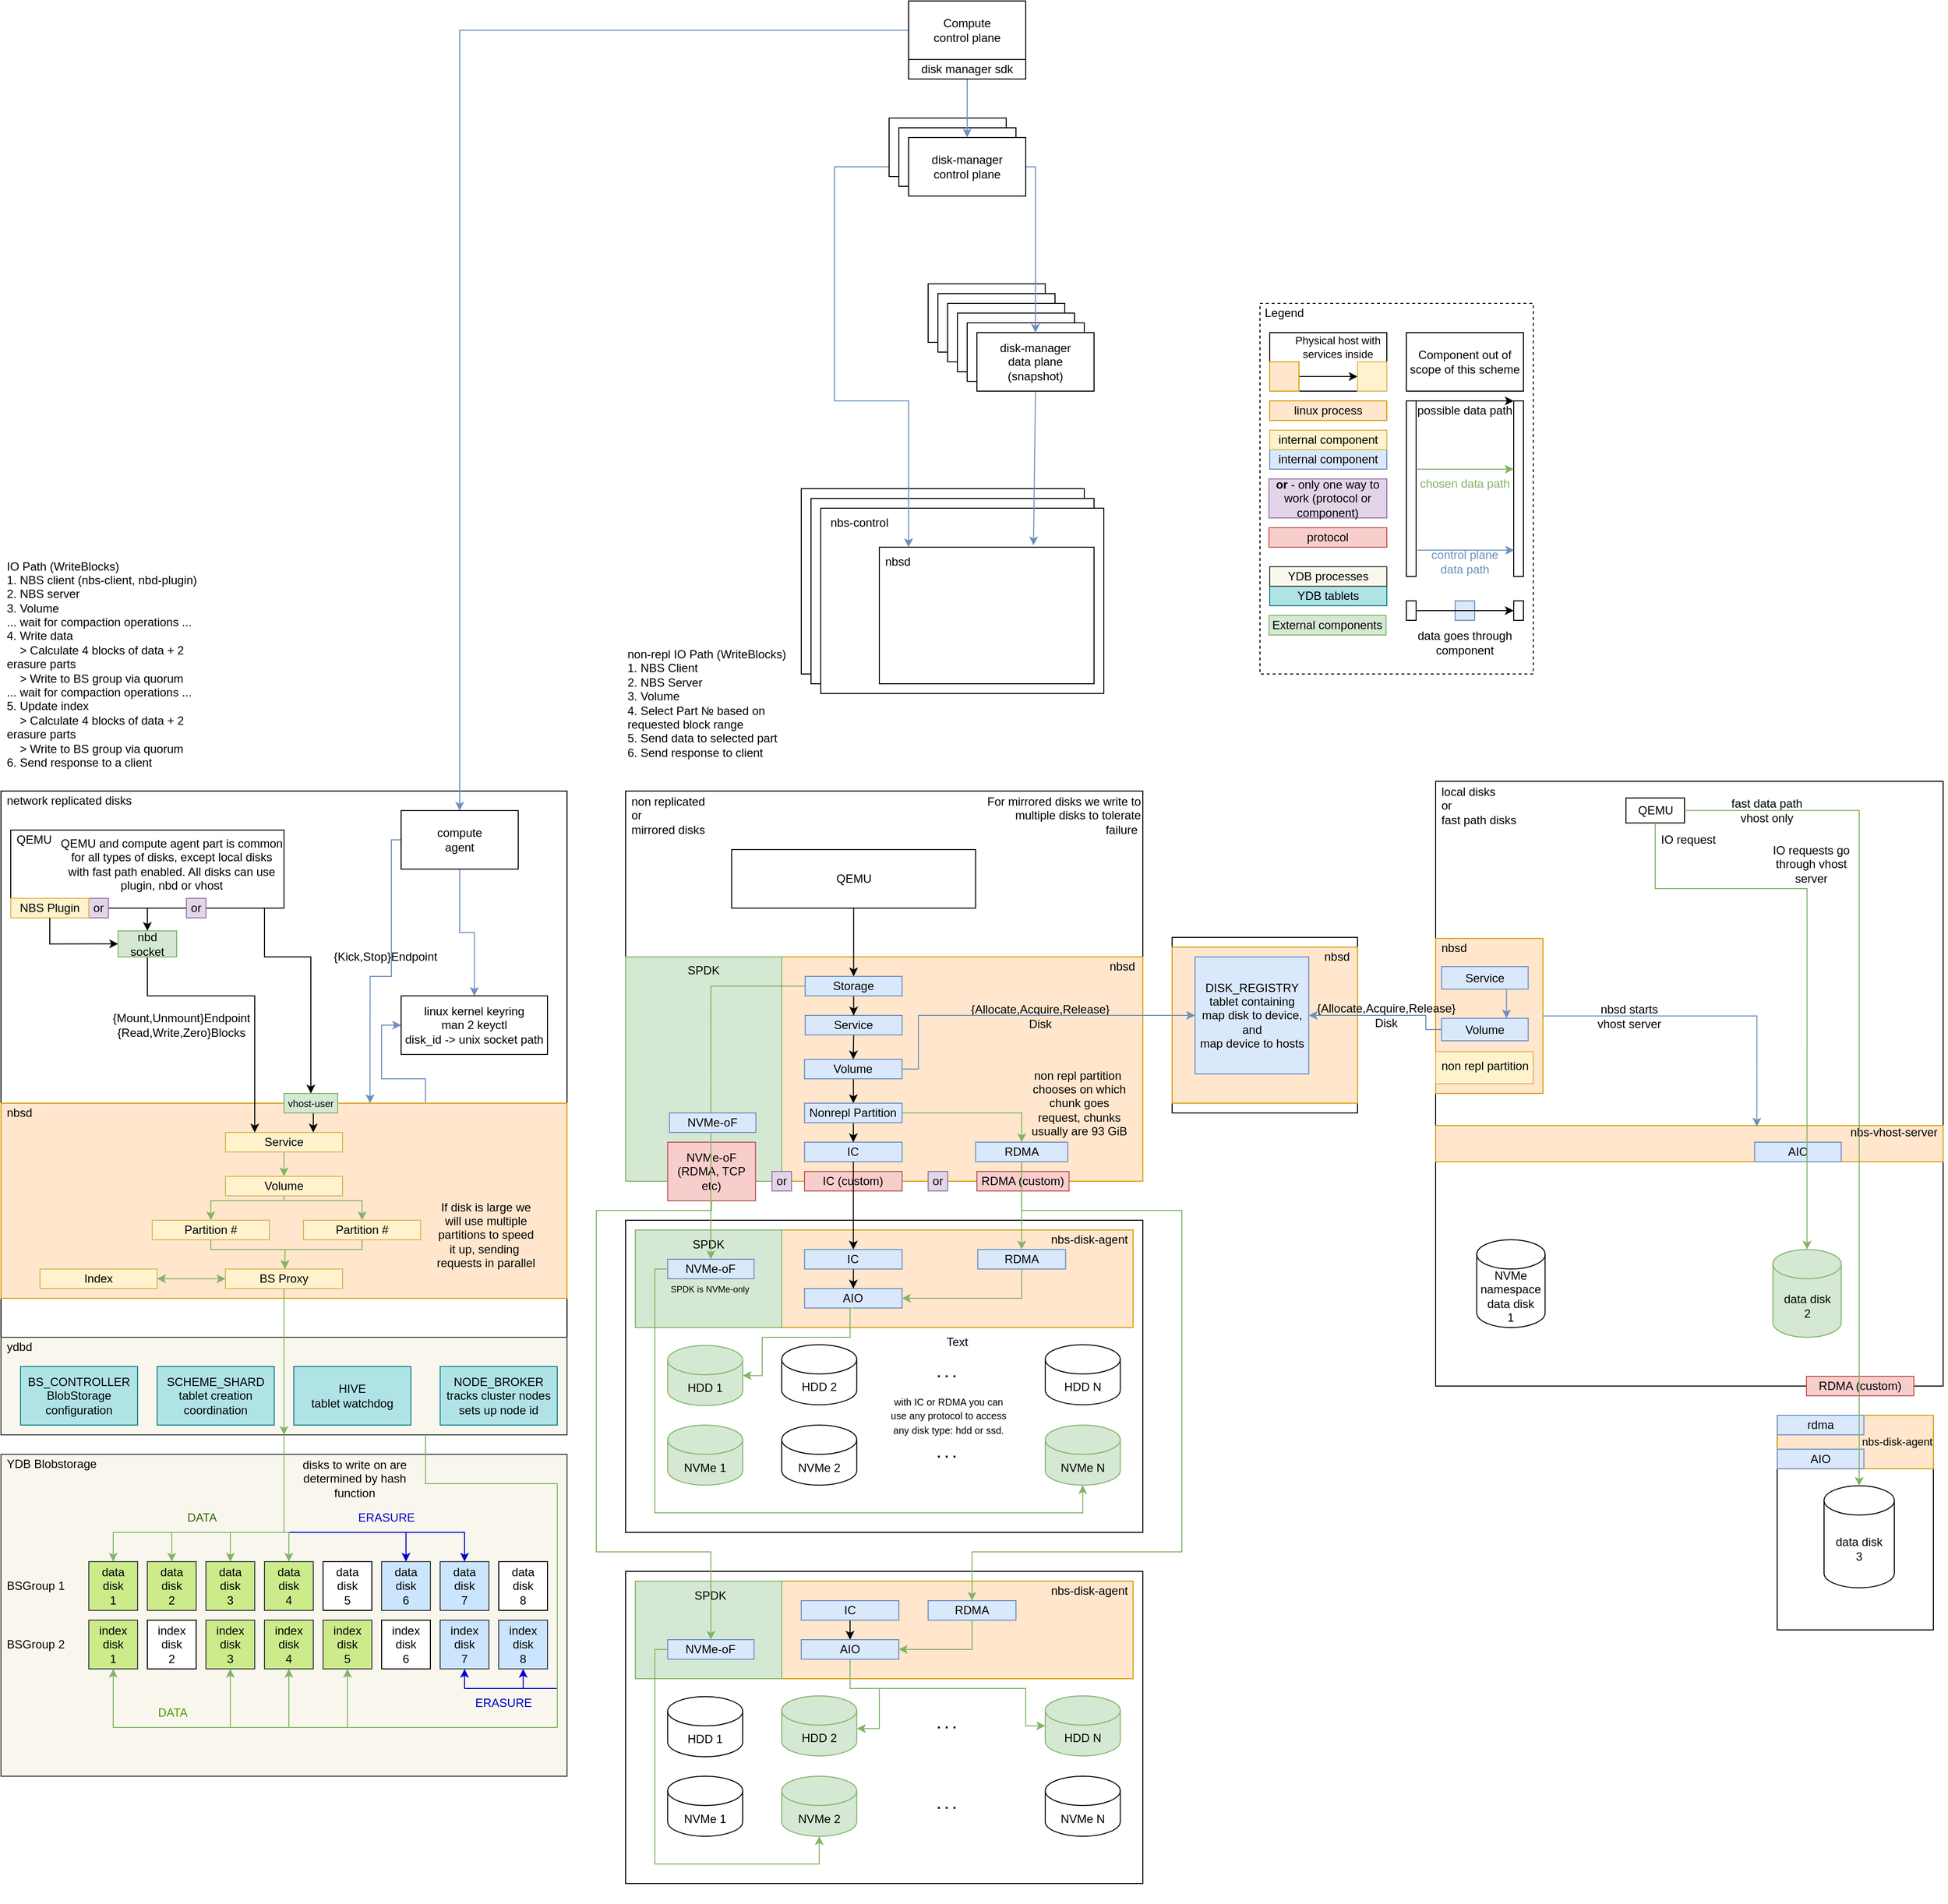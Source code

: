 <mxfile version="24.0.4" type="device">
  <diagram name="Page-1" id="TRk0WZaPM4J8h0XT-_UD">
    <mxGraphModel dx="2261" dy="1991" grid="1" gridSize="10" guides="1" tooltips="1" connect="1" arrows="1" fold="1" page="1" pageScale="1" pageWidth="827" pageHeight="1169" math="0" shadow="0">
      <root>
        <mxCell id="0" />
        <mxCell id="1" parent="0" />
        <mxCell id="MDL0eDjs6nPppl6UNTQ7-56" value="" style="rounded=0;whiteSpace=wrap;html=1;" parent="1" vertex="1">
          <mxGeometry x="1460" y="1410" width="160" height="220" as="geometry" />
        </mxCell>
        <mxCell id="XQ-VizRQmGnHVBo7JK1_-176" value="" style="rounded=0;whiteSpace=wrap;html=1;fillColor=#f9f7ed;strokeColor=#36393d;" parent="1" vertex="1">
          <mxGeometry x="-360" y="1450" width="580" height="330" as="geometry" />
        </mxCell>
        <mxCell id="XQ-VizRQmGnHVBo7JK1_-36" value="" style="rounded=0;whiteSpace=wrap;html=1;align=left;" parent="1" vertex="1">
          <mxGeometry x="-360" y="770" width="580" height="660" as="geometry" />
        </mxCell>
        <mxCell id="XQ-VizRQmGnHVBo7JK1_-44" style="edgeStyle=orthogonalEdgeStyle;rounded=0;orthogonalLoop=1;jettySize=auto;html=1;exitX=0;exitY=0.5;exitDx=0;exitDy=0;fillColor=#dae8fc;strokeColor=#6c8ebf;" parent="1" source="XQ-VizRQmGnHVBo7JK1_-1" target="XQ-VizRQmGnHVBo7JK1_-41" edge="1">
          <mxGeometry relative="1" as="geometry" />
        </mxCell>
        <mxCell id="XQ-VizRQmGnHVBo7JK1_-22" value="" style="group" parent="1" vertex="1" connectable="0">
          <mxGeometry x="460" y="460" width="310" height="210" as="geometry" />
        </mxCell>
        <mxCell id="XQ-VizRQmGnHVBo7JK1_-20" value="" style="group" parent="XQ-VizRQmGnHVBo7JK1_-22" vertex="1" connectable="0">
          <mxGeometry width="310" height="210" as="geometry" />
        </mxCell>
        <mxCell id="XQ-VizRQmGnHVBo7JK1_-12" value="" style="rounded=0;whiteSpace=wrap;html=1;align=left;" parent="XQ-VizRQmGnHVBo7JK1_-20" vertex="1">
          <mxGeometry width="290" height="190" as="geometry" />
        </mxCell>
        <mxCell id="XQ-VizRQmGnHVBo7JK1_-14" value="" style="rounded=0;whiteSpace=wrap;html=1;align=left;" parent="XQ-VizRQmGnHVBo7JK1_-20" vertex="1">
          <mxGeometry x="10" y="10" width="290" height="190" as="geometry" />
        </mxCell>
        <mxCell id="XQ-VizRQmGnHVBo7JK1_-15" value="" style="rounded=0;whiteSpace=wrap;html=1;align=left;" parent="XQ-VizRQmGnHVBo7JK1_-20" vertex="1">
          <mxGeometry x="20" y="20" width="290" height="190" as="geometry" />
        </mxCell>
        <mxCell id="XQ-VizRQmGnHVBo7JK1_-18" value="nbs-control" style="text;strokeColor=none;fillColor=none;align=left;verticalAlign=middle;spacingLeft=4;spacingRight=4;overflow=hidden;points=[[0,0.5],[1,0.5]];portConstraint=eastwest;rotatable=0;whiteSpace=wrap;html=1;" parent="XQ-VizRQmGnHVBo7JK1_-20" vertex="1">
          <mxGeometry x="24" y="20" width="80" height="30" as="geometry" />
        </mxCell>
        <mxCell id="XQ-VizRQmGnHVBo7JK1_-21" value="" style="group" parent="XQ-VizRQmGnHVBo7JK1_-22" vertex="1" connectable="0">
          <mxGeometry x="80" y="60" width="220" height="140" as="geometry" />
        </mxCell>
        <mxCell id="XQ-VizRQmGnHVBo7JK1_-16" value="" style="rounded=0;whiteSpace=wrap;html=1;" parent="XQ-VizRQmGnHVBo7JK1_-21" vertex="1">
          <mxGeometry width="220" height="140" as="geometry" />
        </mxCell>
        <mxCell id="XQ-VizRQmGnHVBo7JK1_-17" value="nbsd" style="text;strokeColor=none;fillColor=none;align=left;verticalAlign=middle;spacingLeft=4;spacingRight=4;overflow=hidden;points=[[0,0.5],[1,0.5]];portConstraint=eastwest;rotatable=0;whiteSpace=wrap;html=1;" parent="XQ-VizRQmGnHVBo7JK1_-21" vertex="1">
          <mxGeometry width="80" height="30" as="geometry" />
        </mxCell>
        <mxCell id="XQ-VizRQmGnHVBo7JK1_-24" style="edgeStyle=orthogonalEdgeStyle;rounded=0;orthogonalLoop=1;jettySize=auto;html=1;exitX=0;exitY=0.5;exitDx=0;exitDy=0;fillColor=#dae8fc;strokeColor=#6c8ebf;" parent="1" source="XQ-VizRQmGnHVBo7JK1_-11" target="XQ-VizRQmGnHVBo7JK1_-17" edge="1">
          <mxGeometry relative="1" as="geometry">
            <Array as="points">
              <mxPoint x="494" y="130" />
              <mxPoint x="494" y="370" />
              <mxPoint x="570" y="370" />
            </Array>
          </mxGeometry>
        </mxCell>
        <mxCell id="XQ-VizRQmGnHVBo7JK1_-25" value="" style="endArrow=classic;html=1;rounded=0;exitX=0.5;exitY=1;exitDx=0;exitDy=0;entryX=0.718;entryY=-0.014;entryDx=0;entryDy=0;entryPerimeter=0;fillColor=#dae8fc;strokeColor=#6c8ebf;" parent="1" source="XQ-VizRQmGnHVBo7JK1_-9" target="XQ-VizRQmGnHVBo7JK1_-16" edge="1">
          <mxGeometry width="50" height="50" relative="1" as="geometry">
            <mxPoint x="390" y="540" as="sourcePoint" />
            <mxPoint x="440" y="490" as="targetPoint" />
          </mxGeometry>
        </mxCell>
        <mxCell id="XQ-VizRQmGnHVBo7JK1_-28" value="" style="group" parent="1" vertex="1" connectable="0">
          <mxGeometry x="580" y="240" width="180" height="120" as="geometry" />
        </mxCell>
        <mxCell id="XQ-VizRQmGnHVBo7JK1_-4" value="disk-manager" style="rounded=0;whiteSpace=wrap;html=1;" parent="XQ-VizRQmGnHVBo7JK1_-28" vertex="1">
          <mxGeometry x="10" y="10" width="120" height="60" as="geometry" />
        </mxCell>
        <mxCell id="XQ-VizRQmGnHVBo7JK1_-5" value="disk-manager" style="rounded=0;whiteSpace=wrap;html=1;" parent="XQ-VizRQmGnHVBo7JK1_-28" vertex="1">
          <mxGeometry x="20" y="20" width="120" height="60" as="geometry" />
        </mxCell>
        <mxCell id="XQ-VizRQmGnHVBo7JK1_-6" value="disk-manager" style="rounded=0;whiteSpace=wrap;html=1;" parent="XQ-VizRQmGnHVBo7JK1_-28" vertex="1">
          <mxGeometry x="30" y="30" width="120" height="60" as="geometry" />
        </mxCell>
        <mxCell id="XQ-VizRQmGnHVBo7JK1_-7" value="disk-manager" style="rounded=0;whiteSpace=wrap;html=1;" parent="XQ-VizRQmGnHVBo7JK1_-28" vertex="1">
          <mxGeometry x="40" y="40" width="120" height="60" as="geometry" />
        </mxCell>
        <mxCell id="XQ-VizRQmGnHVBo7JK1_-8" value="disk-manager" style="rounded=0;whiteSpace=wrap;html=1;" parent="XQ-VizRQmGnHVBo7JK1_-28" vertex="1">
          <mxGeometry x="50" y="50" width="120" height="60" as="geometry" />
        </mxCell>
        <mxCell id="XQ-VizRQmGnHVBo7JK1_-9" value="disk-manager&lt;br&gt;data plane&lt;br&gt;(snapshot)" style="rounded=0;whiteSpace=wrap;html=1;" parent="XQ-VizRQmGnHVBo7JK1_-28" vertex="1">
          <mxGeometry x="60" y="60" width="120" height="60" as="geometry" />
        </mxCell>
        <mxCell id="XQ-VizRQmGnHVBo7JK1_-30" style="edgeStyle=orthogonalEdgeStyle;rounded=0;orthogonalLoop=1;jettySize=auto;html=1;exitX=1;exitY=0.5;exitDx=0;exitDy=0;fillColor=#dae8fc;strokeColor=#6c8ebf;" parent="1" source="XQ-VizRQmGnHVBo7JK1_-11" target="XQ-VizRQmGnHVBo7JK1_-9" edge="1">
          <mxGeometry relative="1" as="geometry">
            <Array as="points">
              <mxPoint x="700" y="130" />
            </Array>
          </mxGeometry>
        </mxCell>
        <mxCell id="XQ-VizRQmGnHVBo7JK1_-31" value="network replicated disks" style="text;strokeColor=none;fillColor=none;align=left;verticalAlign=middle;spacingLeft=4;spacingRight=4;overflow=hidden;points=[[0,0.5],[1,0.5]];portConstraint=eastwest;rotatable=0;whiteSpace=wrap;html=1;" parent="1" vertex="1">
          <mxGeometry x="-360" y="770" width="140" height="20" as="geometry" />
        </mxCell>
        <mxCell id="XQ-VizRQmGnHVBo7JK1_-32" value="" style="group" parent="1" vertex="1" connectable="0">
          <mxGeometry x="550" y="80" width="140" height="80" as="geometry" />
        </mxCell>
        <mxCell id="XQ-VizRQmGnHVBo7JK1_-2" value="disk-manager&lt;br&gt;control plane" style="rounded=0;whiteSpace=wrap;html=1;" parent="XQ-VizRQmGnHVBo7JK1_-32" vertex="1">
          <mxGeometry width="120" height="60" as="geometry" />
        </mxCell>
        <mxCell id="XQ-VizRQmGnHVBo7JK1_-10" value="disk-manager&lt;br&gt;control plane" style="rounded=0;whiteSpace=wrap;html=1;" parent="XQ-VizRQmGnHVBo7JK1_-32" vertex="1">
          <mxGeometry x="10" y="10" width="120" height="60" as="geometry" />
        </mxCell>
        <mxCell id="XQ-VizRQmGnHVBo7JK1_-11" value="disk-manager&lt;br&gt;control plane" style="rounded=0;whiteSpace=wrap;html=1;" parent="XQ-VizRQmGnHVBo7JK1_-32" vertex="1">
          <mxGeometry x="20" y="20" width="120" height="60" as="geometry" />
        </mxCell>
        <mxCell id="XQ-VizRQmGnHVBo7JK1_-33" value="" style="endArrow=classic;html=1;rounded=0;exitX=0.5;exitY=1;exitDx=0;exitDy=0;fillColor=#dae8fc;strokeColor=#6c8ebf;" parent="1" source="XQ-VizRQmGnHVBo7JK1_-59" target="XQ-VizRQmGnHVBo7JK1_-11" edge="1">
          <mxGeometry width="50" height="50" relative="1" as="geometry">
            <mxPoint x="630" y="60" as="sourcePoint" />
            <mxPoint x="440" y="130" as="targetPoint" />
          </mxGeometry>
        </mxCell>
        <mxCell id="XQ-VizRQmGnHVBo7JK1_-220" style="edgeStyle=orthogonalEdgeStyle;rounded=0;orthogonalLoop=1;jettySize=auto;html=1;exitX=0.5;exitY=1;exitDx=0;exitDy=0;entryX=0.5;entryY=0;entryDx=0;entryDy=0;fillColor=#d5e8d4;strokeColor=#82b366;" parent="1" source="XQ-VizRQmGnHVBo7JK1_-37" target="XQ-VizRQmGnHVBo7JK1_-187" edge="1">
          <mxGeometry relative="1" as="geometry">
            <Array as="points">
              <mxPoint x="-70" y="1530" />
              <mxPoint x="-185" y="1530" />
            </Array>
          </mxGeometry>
        </mxCell>
        <mxCell id="XQ-VizRQmGnHVBo7JK1_-224" style="edgeStyle=orthogonalEdgeStyle;rounded=0;orthogonalLoop=1;jettySize=auto;html=1;exitX=0.5;exitY=1;exitDx=0;exitDy=0;entryX=0.5;entryY=0;entryDx=0;entryDy=0;strokeColor=#0000CC;" parent="1" source="XQ-VizRQmGnHVBo7JK1_-37" target="XQ-VizRQmGnHVBo7JK1_-192" edge="1">
          <mxGeometry relative="1" as="geometry">
            <Array as="points">
              <mxPoint x="-70" y="1530" />
              <mxPoint x="115" y="1530" />
            </Array>
          </mxGeometry>
        </mxCell>
        <mxCell id="XQ-VizRQmGnHVBo7JK1_-225" style="edgeStyle=orthogonalEdgeStyle;rounded=0;orthogonalLoop=1;jettySize=auto;html=1;exitX=0.5;exitY=1;exitDx=0;exitDy=0;entryX=0.5;entryY=0;entryDx=0;entryDy=0;strokeColor=#0000CC;" parent="1" source="XQ-VizRQmGnHVBo7JK1_-37" target="XQ-VizRQmGnHVBo7JK1_-191" edge="1">
          <mxGeometry relative="1" as="geometry">
            <Array as="points">
              <mxPoint x="-70" y="1530" />
              <mxPoint x="55" y="1530" />
            </Array>
          </mxGeometry>
        </mxCell>
        <mxCell id="XQ-VizRQmGnHVBo7JK1_-226" style="edgeStyle=orthogonalEdgeStyle;rounded=0;orthogonalLoop=1;jettySize=auto;html=1;exitX=0.75;exitY=1;exitDx=0;exitDy=0;entryX=0.5;entryY=1;entryDx=0;entryDy=0;fillColor=#d5e8d4;strokeColor=#82b366;" parent="1" source="XQ-VizRQmGnHVBo7JK1_-37" target="XQ-VizRQmGnHVBo7JK1_-178" edge="1">
          <mxGeometry relative="1" as="geometry">
            <Array as="points">
              <mxPoint x="75" y="1480" />
              <mxPoint x="210" y="1480" />
              <mxPoint x="210" y="1730" />
              <mxPoint x="-245" y="1730" />
            </Array>
          </mxGeometry>
        </mxCell>
        <mxCell id="XQ-VizRQmGnHVBo7JK1_-228" style="edgeStyle=orthogonalEdgeStyle;rounded=0;orthogonalLoop=1;jettySize=auto;html=1;exitX=0.75;exitY=1;exitDx=0;exitDy=0;fillColor=#d5e8d4;strokeColor=#82b366;" parent="1" source="XQ-VizRQmGnHVBo7JK1_-37" target="XQ-VizRQmGnHVBo7JK1_-180" edge="1">
          <mxGeometry relative="1" as="geometry">
            <Array as="points">
              <mxPoint x="75" y="1480" />
              <mxPoint x="210" y="1480" />
              <mxPoint x="210" y="1730" />
              <mxPoint x="-125" y="1730" />
            </Array>
          </mxGeometry>
        </mxCell>
        <mxCell id="XQ-VizRQmGnHVBo7JK1_-229" style="edgeStyle=orthogonalEdgeStyle;rounded=0;orthogonalLoop=1;jettySize=auto;html=1;exitX=0.75;exitY=1;exitDx=0;exitDy=0;fillColor=#d5e8d4;strokeColor=#82b366;" parent="1" source="XQ-VizRQmGnHVBo7JK1_-37" target="XQ-VizRQmGnHVBo7JK1_-181" edge="1">
          <mxGeometry relative="1" as="geometry">
            <Array as="points">
              <mxPoint x="75" y="1480" />
              <mxPoint x="210" y="1480" />
              <mxPoint x="210" y="1730" />
              <mxPoint x="-65" y="1730" />
            </Array>
          </mxGeometry>
        </mxCell>
        <mxCell id="XQ-VizRQmGnHVBo7JK1_-231" style="edgeStyle=orthogonalEdgeStyle;rounded=0;orthogonalLoop=1;jettySize=auto;html=1;entryX=0.5;entryY=1;entryDx=0;entryDy=0;strokeColor=#0000CC;exitX=0.75;exitY=1;exitDx=0;exitDy=0;" parent="1" source="XQ-VizRQmGnHVBo7JK1_-37" target="XQ-VizRQmGnHVBo7JK1_-184" edge="1">
          <mxGeometry relative="1" as="geometry">
            <mxPoint x="70" y="1430" as="sourcePoint" />
            <Array as="points">
              <mxPoint x="75" y="1480" />
              <mxPoint x="210" y="1480" />
              <mxPoint x="210" y="1690" />
              <mxPoint x="115" y="1690" />
            </Array>
          </mxGeometry>
        </mxCell>
        <mxCell id="XQ-VizRQmGnHVBo7JK1_-232" style="edgeStyle=orthogonalEdgeStyle;rounded=0;orthogonalLoop=1;jettySize=auto;html=1;exitX=0.75;exitY=1;exitDx=0;exitDy=0;entryX=0.501;entryY=1;entryDx=0;entryDy=0;strokeColor=#0000CC;entryPerimeter=0;" parent="1" source="XQ-VizRQmGnHVBo7JK1_-37" target="XQ-VizRQmGnHVBo7JK1_-185" edge="1">
          <mxGeometry relative="1" as="geometry">
            <Array as="points">
              <mxPoint x="75" y="1480" />
              <mxPoint x="210" y="1480" />
              <mxPoint x="210" y="1690" />
              <mxPoint x="175" y="1690" />
            </Array>
          </mxGeometry>
        </mxCell>
        <mxCell id="MDL0eDjs6nPppl6UNTQ7-6" style="edgeStyle=orthogonalEdgeStyle;rounded=0;orthogonalLoop=1;jettySize=auto;html=1;exitX=0.5;exitY=1;exitDx=0;exitDy=0;entryX=0.5;entryY=0;entryDx=0;entryDy=0;fillColor=#d5e8d4;strokeColor=#82b366;" parent="1" source="XQ-VizRQmGnHVBo7JK1_-37" target="XQ-VizRQmGnHVBo7JK1_-189" edge="1">
          <mxGeometry relative="1" as="geometry">
            <Array as="points">
              <mxPoint x="-70" y="1530" />
              <mxPoint x="-65" y="1530" />
            </Array>
          </mxGeometry>
        </mxCell>
        <mxCell id="MDL0eDjs6nPppl6UNTQ7-7" style="edgeStyle=orthogonalEdgeStyle;rounded=0;orthogonalLoop=1;jettySize=auto;html=1;exitX=0.5;exitY=1;exitDx=0;exitDy=0;entryX=0.5;entryY=0;entryDx=0;entryDy=0;fillColor=#d5e8d4;strokeColor=#82b366;" parent="1" source="XQ-VizRQmGnHVBo7JK1_-37" target="XQ-VizRQmGnHVBo7JK1_-186" edge="1">
          <mxGeometry relative="1" as="geometry">
            <Array as="points">
              <mxPoint x="-70" y="1530" />
              <mxPoint x="-245" y="1530" />
            </Array>
          </mxGeometry>
        </mxCell>
        <mxCell id="XQ-VizRQmGnHVBo7JK1_-37" value="" style="rounded=0;whiteSpace=wrap;html=1;fillColor=#f9f7ed;strokeColor=#36393d;" parent="1" vertex="1">
          <mxGeometry x="-360" y="1330" width="580" height="100" as="geometry" />
        </mxCell>
        <mxCell id="XQ-VizRQmGnHVBo7JK1_-55" style="edgeStyle=orthogonalEdgeStyle;rounded=0;orthogonalLoop=1;jettySize=auto;html=1;exitX=0.75;exitY=0;exitDx=0;exitDy=0;entryX=0;entryY=0.5;entryDx=0;entryDy=0;fillColor=#dae8fc;strokeColor=#6c8ebf;" parent="1" source="XQ-VizRQmGnHVBo7JK1_-38" target="XQ-VizRQmGnHVBo7JK1_-48" edge="1">
          <mxGeometry relative="1" as="geometry" />
        </mxCell>
        <mxCell id="XQ-VizRQmGnHVBo7JK1_-38" value="" style="rounded=0;whiteSpace=wrap;html=1;fillColor=#ffe6cc;strokeColor=#d79b00;" parent="1" vertex="1">
          <mxGeometry x="-360" y="1090" width="580" height="200" as="geometry" />
        </mxCell>
        <mxCell id="XQ-VizRQmGnHVBo7JK1_-164" style="edgeStyle=orthogonalEdgeStyle;rounded=0;orthogonalLoop=1;jettySize=auto;html=1;exitX=0.5;exitY=1;exitDx=0;exitDy=0;fillColor=#d5e8d4;strokeColor=#82b366;" parent="1" source="XQ-VizRQmGnHVBo7JK1_-169" edge="1">
          <mxGeometry relative="1" as="geometry">
            <mxPoint x="-70" y="1430" as="targetPoint" />
          </mxGeometry>
        </mxCell>
        <mxCell id="XQ-VizRQmGnHVBo7JK1_-54" style="edgeStyle=orthogonalEdgeStyle;rounded=0;orthogonalLoop=1;jettySize=auto;html=1;exitX=0.5;exitY=1;exitDx=0;exitDy=0;entryX=0.5;entryY=0;entryDx=0;entryDy=0;fillColor=#dae8fc;strokeColor=#6c8ebf;" parent="1" source="XQ-VizRQmGnHVBo7JK1_-41" target="XQ-VizRQmGnHVBo7JK1_-48" edge="1">
          <mxGeometry relative="1" as="geometry" />
        </mxCell>
        <mxCell id="XQ-VizRQmGnHVBo7JK1_-255" style="edgeStyle=orthogonalEdgeStyle;rounded=0;orthogonalLoop=1;jettySize=auto;html=1;exitX=0;exitY=0.5;exitDx=0;exitDy=0;entryX=0.652;entryY=0;entryDx=0;entryDy=0;entryPerimeter=0;fillColor=#dae8fc;strokeColor=#6c8ebf;" parent="1" source="XQ-VizRQmGnHVBo7JK1_-41" target="XQ-VizRQmGnHVBo7JK1_-38" edge="1">
          <mxGeometry relative="1" as="geometry">
            <Array as="points">
              <mxPoint x="40" y="820" />
              <mxPoint x="40" y="960" />
              <mxPoint x="18" y="960" />
            </Array>
          </mxGeometry>
        </mxCell>
        <mxCell id="XQ-VizRQmGnHVBo7JK1_-41" value="compute&lt;br&gt;agent" style="rounded=0;whiteSpace=wrap;html=1;" parent="1" vertex="1">
          <mxGeometry x="50" y="790" width="120" height="60" as="geometry" />
        </mxCell>
        <mxCell id="XQ-VizRQmGnHVBo7JK1_-48" value="linux kernel keyring&lt;br&gt;man 2 keyctl&lt;br&gt;disk_id -&amp;gt; unix socket path" style="rounded=0;whiteSpace=wrap;html=1;" parent="1" vertex="1">
          <mxGeometry x="50" y="980" width="150" height="60" as="geometry" />
        </mxCell>
        <mxCell id="XQ-VizRQmGnHVBo7JK1_-53" value="" style="group" parent="1" vertex="1" connectable="0">
          <mxGeometry x="-350" y="810" width="290" height="90" as="geometry" />
        </mxCell>
        <mxCell id="XQ-VizRQmGnHVBo7JK1_-39" value="" style="rounded=0;whiteSpace=wrap;html=1;" parent="XQ-VizRQmGnHVBo7JK1_-53" vertex="1">
          <mxGeometry width="280" height="80" as="geometry" />
        </mxCell>
        <mxCell id="XQ-VizRQmGnHVBo7JK1_-52" value="QEMU" style="text;strokeColor=none;fillColor=none;align=left;verticalAlign=middle;spacingLeft=4;spacingRight=4;overflow=hidden;points=[[0,0.5],[1,0.5]];portConstraint=eastwest;rotatable=0;whiteSpace=wrap;html=1;" parent="XQ-VizRQmGnHVBo7JK1_-53" vertex="1">
          <mxGeometry width="50" height="20" as="geometry" />
        </mxCell>
        <mxCell id="CJ0fTV0hN7LeKu4SsA6d-3" value="or" style="rounded=0;whiteSpace=wrap;html=1;fillColor=#e1d5e7;strokeColor=#9673a6;" parent="XQ-VizRQmGnHVBo7JK1_-53" vertex="1">
          <mxGeometry x="80" y="70" width="20" height="20" as="geometry" />
        </mxCell>
        <mxCell id="XQ-VizRQmGnHVBo7JK1_-140" value="or" style="rounded=0;whiteSpace=wrap;html=1;fillColor=#e1d5e7;strokeColor=#9673a6;" parent="XQ-VizRQmGnHVBo7JK1_-53" vertex="1">
          <mxGeometry x="180" y="70" width="20" height="20" as="geometry" />
        </mxCell>
        <mxCell id="MDL0eDjs6nPppl6UNTQ7-14" value="QEMU and compute agent part is common for all types of disks, except local disks with fast path enabled. All disks can use plugin, nbd or vhost" style="text;html=1;align=center;verticalAlign=middle;whiteSpace=wrap;rounded=0;" parent="XQ-VizRQmGnHVBo7JK1_-53" vertex="1">
          <mxGeometry x="50" y="10" width="230" height="50" as="geometry" />
        </mxCell>
        <mxCell id="XQ-VizRQmGnHVBo7JK1_-60" value="" style="group" parent="1" vertex="1" connectable="0">
          <mxGeometry x="570" y="-40" width="120" height="80" as="geometry" />
        </mxCell>
        <mxCell id="XQ-VizRQmGnHVBo7JK1_-1" value="Compute&lt;br&gt;control plane" style="rounded=0;whiteSpace=wrap;html=1;" parent="XQ-VizRQmGnHVBo7JK1_-60" vertex="1">
          <mxGeometry width="120" height="60" as="geometry" />
        </mxCell>
        <mxCell id="XQ-VizRQmGnHVBo7JK1_-59" value="disk manager sdk" style="rounded=0;whiteSpace=wrap;html=1;" parent="XQ-VizRQmGnHVBo7JK1_-60" vertex="1">
          <mxGeometry y="60" width="120" height="20" as="geometry" />
        </mxCell>
        <mxCell id="XQ-VizRQmGnHVBo7JK1_-158" value="ydbd" style="text;strokeColor=none;fillColor=none;align=left;verticalAlign=middle;spacingLeft=4;spacingRight=4;overflow=hidden;points=[[0,0.5],[1,0.5]];portConstraint=eastwest;rotatable=0;whiteSpace=wrap;html=1;" parent="1" vertex="1">
          <mxGeometry x="-360" y="1330" width="40" height="20" as="geometry" />
        </mxCell>
        <mxCell id="XQ-VizRQmGnHVBo7JK1_-159" value="SCHEME_SHARD&lt;br&gt;tablet creation coordination" style="rounded=0;whiteSpace=wrap;html=1;fillColor=#b0e3e6;strokeColor=#0e8088;" parent="1" vertex="1">
          <mxGeometry x="-200" y="1360" width="120" height="60" as="geometry" />
        </mxCell>
        <mxCell id="XQ-VizRQmGnHVBo7JK1_-160" value="HIVE&lt;br&gt;tablet watchdog" style="rounded=0;whiteSpace=wrap;html=1;fillColor=#b0e3e6;strokeColor=#0e8088;" parent="1" vertex="1">
          <mxGeometry x="-60" y="1360" width="120" height="60" as="geometry" />
        </mxCell>
        <mxCell id="XQ-VizRQmGnHVBo7JK1_-161" value="NODE_BROKER&lt;br&gt;tracks cluster nodes&lt;br&gt;sets up node id" style="rounded=0;whiteSpace=wrap;html=1;fillColor=#b0e3e6;strokeColor=#0e8088;" parent="1" vertex="1">
          <mxGeometry x="90" y="1360" width="120" height="60" as="geometry" />
        </mxCell>
        <mxCell id="XQ-VizRQmGnHVBo7JK1_-162" value="BS_CONTROLLER&lt;br&gt;BlobStorage configuration" style="rounded=0;whiteSpace=wrap;html=1;fillColor=#b0e3e6;strokeColor=#0e8088;" parent="1" vertex="1">
          <mxGeometry x="-340" y="1360" width="120" height="60" as="geometry" />
        </mxCell>
        <mxCell id="XQ-VizRQmGnHVBo7JK1_-163" value="nbsd" style="text;strokeColor=none;fillColor=none;align=left;verticalAlign=middle;spacingLeft=4;spacingRight=4;overflow=hidden;points=[[0,0.5],[1,0.5]];portConstraint=eastwest;rotatable=0;whiteSpace=wrap;html=1;" parent="1" vertex="1">
          <mxGeometry x="-360" y="1090" width="40" height="20" as="geometry" />
        </mxCell>
        <mxCell id="XQ-VizRQmGnHVBo7JK1_-234" style="edgeStyle=orthogonalEdgeStyle;rounded=0;orthogonalLoop=1;jettySize=auto;html=1;exitX=0.5;exitY=1;exitDx=0;exitDy=0;startArrow=none;startFill=0;fillColor=#d5e8d4;strokeColor=#82b366;" parent="1" source="XQ-VizRQmGnHVBo7JK1_-166" target="MDL0eDjs6nPppl6UNTQ7-111" edge="1">
          <mxGeometry relative="1" as="geometry">
            <mxPoint x="-70" y="1210" as="targetPoint" />
            <Array as="points">
              <mxPoint x="-70" y="1190" />
              <mxPoint x="-145" y="1190" />
            </Array>
          </mxGeometry>
        </mxCell>
        <mxCell id="MDL0eDjs6nPppl6UNTQ7-117" style="edgeStyle=orthogonalEdgeStyle;rounded=0;orthogonalLoop=1;jettySize=auto;html=1;exitX=0.5;exitY=1;exitDx=0;exitDy=0;entryX=0.5;entryY=0;entryDx=0;entryDy=0;fillColor=#d5e8d4;strokeColor=#82b366;" parent="1" source="XQ-VizRQmGnHVBo7JK1_-166" target="MDL0eDjs6nPppl6UNTQ7-114" edge="1">
          <mxGeometry relative="1" as="geometry">
            <Array as="points">
              <mxPoint x="-70" y="1190" />
              <mxPoint x="10" y="1190" />
            </Array>
          </mxGeometry>
        </mxCell>
        <mxCell id="XQ-VizRQmGnHVBo7JK1_-166" value="Volume" style="rounded=0;whiteSpace=wrap;html=1;fillColor=#fff2cc;strokeColor=#d6b656;" parent="1" vertex="1">
          <mxGeometry x="-130" y="1165" width="120" height="20" as="geometry" />
        </mxCell>
        <mxCell id="XQ-VizRQmGnHVBo7JK1_-235" style="edgeStyle=orthogonalEdgeStyle;rounded=0;orthogonalLoop=1;jettySize=auto;html=1;exitX=1;exitY=0.5;exitDx=0;exitDy=0;entryX=0;entryY=0.5;entryDx=0;entryDy=0;startArrow=classic;startFill=1;fillColor=#d5e8d4;strokeColor=#82b366;" parent="1" source="XQ-VizRQmGnHVBo7JK1_-168" target="XQ-VizRQmGnHVBo7JK1_-169" edge="1">
          <mxGeometry relative="1" as="geometry" />
        </mxCell>
        <mxCell id="XQ-VizRQmGnHVBo7JK1_-168" value="Index" style="rounded=0;whiteSpace=wrap;html=1;fillColor=#fff2cc;strokeColor=#d6b656;" parent="1" vertex="1">
          <mxGeometry x="-320" y="1260" width="120" height="20" as="geometry" />
        </mxCell>
        <mxCell id="XQ-VizRQmGnHVBo7JK1_-169" value="BS Proxy" style="rounded=0;whiteSpace=wrap;html=1;fillColor=#fff2cc;strokeColor=#d6b656;" parent="1" vertex="1">
          <mxGeometry x="-130" y="1260" width="120" height="20" as="geometry" />
        </mxCell>
        <mxCell id="XQ-VizRQmGnHVBo7JK1_-177" value="YDB Blobstorage" style="text;strokeColor=none;fillColor=none;align=left;verticalAlign=middle;spacingLeft=4;spacingRight=4;overflow=hidden;points=[[0,0.5],[1,0.5]];portConstraint=eastwest;rotatable=0;whiteSpace=wrap;html=1;" parent="1" vertex="1">
          <mxGeometry x="-360" y="1450" width="110" height="20" as="geometry" />
        </mxCell>
        <mxCell id="XQ-VizRQmGnHVBo7JK1_-178" value="index&lt;br&gt;disk&lt;br&gt;1" style="rounded=0;whiteSpace=wrap;html=1;fillColor=#cdeb8b;strokeColor=#36393d;" parent="1" vertex="1">
          <mxGeometry x="-270" y="1620" width="50" height="50" as="geometry" />
        </mxCell>
        <mxCell id="XQ-VizRQmGnHVBo7JK1_-179" value="index&lt;br&gt;disk&lt;br&gt;2" style="rounded=0;whiteSpace=wrap;html=1;" parent="1" vertex="1">
          <mxGeometry x="-210" y="1620" width="50" height="50" as="geometry" />
        </mxCell>
        <mxCell id="XQ-VizRQmGnHVBo7JK1_-180" value="index&lt;br&gt;disk&lt;br&gt;3" style="rounded=0;whiteSpace=wrap;html=1;fillColor=#cdeb8b;strokeColor=#36393d;" parent="1" vertex="1">
          <mxGeometry x="-150" y="1620" width="50" height="50" as="geometry" />
        </mxCell>
        <mxCell id="XQ-VizRQmGnHVBo7JK1_-181" value="index&lt;br&gt;disk&lt;br&gt;4" style="rounded=0;whiteSpace=wrap;html=1;fillColor=#cdeb8b;strokeColor=#36393d;" parent="1" vertex="1">
          <mxGeometry x="-90" y="1620" width="50" height="50" as="geometry" />
        </mxCell>
        <mxCell id="XQ-VizRQmGnHVBo7JK1_-182" value="index&lt;br&gt;disk&lt;br&gt;5" style="rounded=0;whiteSpace=wrap;html=1;fillColor=#cdeb8b;strokeColor=#36393d;" parent="1" vertex="1">
          <mxGeometry x="-30" y="1620" width="50" height="50" as="geometry" />
        </mxCell>
        <mxCell id="XQ-VizRQmGnHVBo7JK1_-183" value="index&lt;br&gt;disk&lt;br&gt;6" style="rounded=0;whiteSpace=wrap;html=1;" parent="1" vertex="1">
          <mxGeometry x="30" y="1620" width="50" height="50" as="geometry" />
        </mxCell>
        <mxCell id="XQ-VizRQmGnHVBo7JK1_-184" value="index&lt;br&gt;disk&lt;br&gt;7" style="rounded=0;whiteSpace=wrap;html=1;fillColor=#cce5ff;strokeColor=#36393d;" parent="1" vertex="1">
          <mxGeometry x="90" y="1620" width="50" height="50" as="geometry" />
        </mxCell>
        <mxCell id="XQ-VizRQmGnHVBo7JK1_-185" value="index&lt;br&gt;disk&lt;br&gt;8" style="rounded=0;whiteSpace=wrap;html=1;fillColor=#cce5ff;strokeColor=#36393d;" parent="1" vertex="1">
          <mxGeometry x="150" y="1620" width="50" height="50" as="geometry" />
        </mxCell>
        <mxCell id="XQ-VizRQmGnHVBo7JK1_-186" value="data&lt;br&gt;disk&lt;br&gt;1" style="rounded=0;whiteSpace=wrap;html=1;fillColor=#cdeb8b;strokeColor=#36393d;" parent="1" vertex="1">
          <mxGeometry x="-270" y="1560" width="50" height="50" as="geometry" />
        </mxCell>
        <mxCell id="XQ-VizRQmGnHVBo7JK1_-187" value="data&lt;br&gt;disk&lt;br&gt;2" style="rounded=0;whiteSpace=wrap;html=1;fillColor=#cdeb8b;strokeColor=#36393d;" parent="1" vertex="1">
          <mxGeometry x="-210" y="1560" width="50" height="50" as="geometry" />
        </mxCell>
        <mxCell id="XQ-VizRQmGnHVBo7JK1_-188" value="data&lt;br&gt;disk&lt;br&gt;3" style="rounded=0;whiteSpace=wrap;html=1;fillColor=#cdeb8b;strokeColor=#36393d;" parent="1" vertex="1">
          <mxGeometry x="-150" y="1560" width="50" height="50" as="geometry" />
        </mxCell>
        <mxCell id="XQ-VizRQmGnHVBo7JK1_-189" value="data&lt;br&gt;disk&lt;br&gt;4" style="rounded=0;whiteSpace=wrap;html=1;fillColor=#cdeb8b;strokeColor=#36393d;" parent="1" vertex="1">
          <mxGeometry x="-90" y="1560" width="50" height="50" as="geometry" />
        </mxCell>
        <mxCell id="XQ-VizRQmGnHVBo7JK1_-190" value="data&lt;br&gt;disk&lt;br&gt;5" style="rounded=0;whiteSpace=wrap;html=1;" parent="1" vertex="1">
          <mxGeometry x="-30" y="1560" width="50" height="50" as="geometry" />
        </mxCell>
        <mxCell id="XQ-VizRQmGnHVBo7JK1_-191" value="data&lt;br&gt;disk&lt;br&gt;6" style="rounded=0;whiteSpace=wrap;html=1;fillColor=#cce5ff;strokeColor=#36393d;" parent="1" vertex="1">
          <mxGeometry x="30" y="1560" width="50" height="50" as="geometry" />
        </mxCell>
        <mxCell id="XQ-VizRQmGnHVBo7JK1_-192" value="data&lt;br&gt;disk&lt;br&gt;7" style="rounded=0;whiteSpace=wrap;html=1;fillColor=#cce5ff;strokeColor=#36393d;" parent="1" vertex="1">
          <mxGeometry x="90" y="1560" width="50" height="50" as="geometry" />
        </mxCell>
        <mxCell id="XQ-VizRQmGnHVBo7JK1_-193" value="data&lt;br&gt;disk&lt;br&gt;8" style="rounded=0;whiteSpace=wrap;html=1;" parent="1" vertex="1">
          <mxGeometry x="150" y="1560" width="50" height="50" as="geometry" />
        </mxCell>
        <mxCell id="XQ-VizRQmGnHVBo7JK1_-212" value="DATA" style="text;strokeColor=none;fillColor=none;align=left;verticalAlign=middle;spacingLeft=4;spacingRight=4;overflow=hidden;points=[[0,0.5],[1,0.5]];portConstraint=eastwest;rotatable=0;whiteSpace=wrap;html=1;fontColor=#336600;" parent="1" vertex="1">
          <mxGeometry x="-175" y="1500" width="45" height="30" as="geometry" />
        </mxCell>
        <mxCell id="XQ-VizRQmGnHVBo7JK1_-215" value="&lt;font color=&quot;#0000cc&quot;&gt;ERASURE&lt;/font&gt;" style="text;strokeColor=none;fillColor=none;align=left;verticalAlign=middle;spacingLeft=4;spacingRight=4;overflow=hidden;points=[[0,0.5],[1,0.5]];portConstraint=eastwest;rotatable=0;whiteSpace=wrap;html=1;" parent="1" vertex="1">
          <mxGeometry x="120" y="1690" width="70" height="30" as="geometry" />
        </mxCell>
        <mxCell id="XQ-VizRQmGnHVBo7JK1_-233" value="IO Path (WriteBlocks)&lt;br&gt;1. NBS client (nbs-client, nbd-plugin)&lt;br&gt;2. NBS server&lt;br&gt;3. Volume&lt;br&gt;... wait for compaction operations ...&lt;br&gt;4. Write data&lt;br&gt;&amp;nbsp; &amp;nbsp; &amp;gt; Calculate 4 blocks of data + 2 erasure parts&lt;br&gt;&amp;nbsp; &amp;nbsp; &amp;gt; Write to BS group via quorum&lt;br&gt;... wait for compaction operations ...&lt;br style=&quot;border-color: var(--border-color);&quot;&gt;5. Update index&lt;br style=&quot;border-color: var(--border-color);&quot;&gt;&amp;nbsp; &amp;nbsp; &amp;gt; Calculate 4 blocks of data + 2 erasure parts&lt;br style=&quot;border-color: var(--border-color);&quot;&gt;&amp;nbsp; &amp;nbsp; &amp;gt; Write to BS group via quorum&lt;br&gt;6. Send response to a client&lt;br&gt;&amp;nbsp;" style="text;strokeColor=none;fillColor=none;align=left;verticalAlign=middle;spacingLeft=4;spacingRight=4;overflow=hidden;points=[[0,0.5],[1,0.5]];portConstraint=eastwest;rotatable=0;whiteSpace=wrap;html=1;" parent="1" vertex="1">
          <mxGeometry x="-360" y="530" width="210" height="230" as="geometry" />
        </mxCell>
        <mxCell id="XQ-VizRQmGnHVBo7JK1_-237" value="&lt;font color=&quot;#0000cc&quot;&gt;ERASURE&lt;/font&gt;" style="text;strokeColor=none;fillColor=none;align=left;verticalAlign=middle;spacingLeft=4;spacingRight=4;overflow=hidden;points=[[0,0.5],[1,0.5]];portConstraint=eastwest;rotatable=0;whiteSpace=wrap;html=1;" parent="1" vertex="1">
          <mxGeometry y="1500" width="70" height="30" as="geometry" />
        </mxCell>
        <mxCell id="XQ-VizRQmGnHVBo7JK1_-238" value="&lt;font color=&quot;#4d9900&quot;&gt;DATA&lt;/font&gt;" style="text;strokeColor=none;fillColor=none;align=left;verticalAlign=middle;spacingLeft=4;spacingRight=4;overflow=hidden;points=[[0,0.5],[1,0.5]];portConstraint=eastwest;rotatable=0;whiteSpace=wrap;html=1;" parent="1" vertex="1">
          <mxGeometry x="-205" y="1700" width="40" height="30" as="geometry" />
        </mxCell>
        <mxCell id="XQ-VizRQmGnHVBo7JK1_-243" style="edgeStyle=orthogonalEdgeStyle;rounded=0;orthogonalLoop=1;jettySize=auto;html=1;exitX=0.5;exitY=1;exitDx=0;exitDy=0;entryX=0.5;entryY=0;entryDx=0;entryDy=0;startArrow=none;startFill=0;fillColor=#d5e8d4;strokeColor=#82b366;" parent="1" source="XQ-VizRQmGnHVBo7JK1_-241" target="XQ-VizRQmGnHVBo7JK1_-166" edge="1">
          <mxGeometry relative="1" as="geometry" />
        </mxCell>
        <mxCell id="XQ-VizRQmGnHVBo7JK1_-241" value="Service" style="rounded=0;whiteSpace=wrap;html=1;fillColor=#fff2cc;strokeColor=#d6b656;" parent="1" vertex="1">
          <mxGeometry x="-130" y="1120" width="120" height="20" as="geometry" />
        </mxCell>
        <mxCell id="XQ-VizRQmGnHVBo7JK1_-244" value="BSGroup 1" style="text;strokeColor=none;fillColor=none;align=left;verticalAlign=middle;spacingLeft=4;spacingRight=4;overflow=hidden;points=[[0,0.5],[1,0.5]];portConstraint=eastwest;rotatable=0;whiteSpace=wrap;html=1;" parent="1" vertex="1">
          <mxGeometry x="-360" y="1570" width="80" height="30" as="geometry" />
        </mxCell>
        <mxCell id="XQ-VizRQmGnHVBo7JK1_-254" value="{Mount,Unmount}Endpoint&lt;br&gt;{Read,Write,Zero}Blocks" style="text;html=1;strokeColor=none;fillColor=none;align=center;verticalAlign=middle;whiteSpace=wrap;rounded=0;" parent="1" vertex="1">
          <mxGeometry x="-250" y="985" width="150" height="50" as="geometry" />
        </mxCell>
        <mxCell id="XQ-VizRQmGnHVBo7JK1_-256" value="{Kick,Stop}Endpoint" style="text;strokeColor=none;fillColor=none;align=left;verticalAlign=middle;spacingLeft=4;spacingRight=4;overflow=hidden;points=[[0,0.5],[1,0.5]];portConstraint=eastwest;rotatable=0;whiteSpace=wrap;html=1;" parent="1" vertex="1">
          <mxGeometry x="-25" y="925" width="120" height="30" as="geometry" />
        </mxCell>
        <mxCell id="XQ-VizRQmGnHVBo7JK1_-300" value="non-repl&amp;nbsp;IO Path (WriteBlocks)&lt;br&gt;1. NBS Client&lt;br&gt;2. NBS Server&lt;br&gt;3. Volume&lt;br&gt;4. Select Part № based on requested block range&lt;br&gt;5. Send data to selected part&lt;br&gt;6. Send response to client" style="text;html=1;strokeColor=none;fillColor=none;align=left;verticalAlign=middle;whiteSpace=wrap;rounded=0;" parent="1" vertex="1">
          <mxGeometry x="280" y="590" width="170" height="180" as="geometry" />
        </mxCell>
        <mxCell id="XQ-VizRQmGnHVBo7JK1_-221" value="" style="edgeStyle=orthogonalEdgeStyle;rounded=0;orthogonalLoop=1;jettySize=auto;html=1;entryX=0.5;entryY=0;entryDx=0;entryDy=0;fillColor=#d5e8d4;strokeColor=#82b366;" parent="1" source="XQ-VizRQmGnHVBo7JK1_-37" target="XQ-VizRQmGnHVBo7JK1_-188" edge="1">
          <mxGeometry relative="1" as="geometry">
            <Array as="points">
              <mxPoint x="-70" y="1530" />
              <mxPoint x="-125" y="1530" />
            </Array>
          </mxGeometry>
        </mxCell>
        <mxCell id="XQ-VizRQmGnHVBo7JK1_-230" style="edgeStyle=orthogonalEdgeStyle;rounded=0;orthogonalLoop=1;jettySize=auto;html=1;exitX=0.75;exitY=1;exitDx=0;exitDy=0;entryX=0.5;entryY=1;entryDx=0;entryDy=0;fillColor=#d5e8d4;strokeColor=#82b366;" parent="1" source="XQ-VizRQmGnHVBo7JK1_-37" target="XQ-VizRQmGnHVBo7JK1_-182" edge="1">
          <mxGeometry relative="1" as="geometry">
            <Array as="points">
              <mxPoint x="75" y="1480" />
              <mxPoint x="210" y="1480" />
              <mxPoint x="210" y="1730" />
              <mxPoint x="-5" y="1730" />
            </Array>
          </mxGeometry>
        </mxCell>
        <mxCell id="XQ-VizRQmGnHVBo7JK1_-49" value="&lt;span style=&quot;text-align: left;&quot;&gt;NBS Plugin&lt;/span&gt;" style="rounded=0;whiteSpace=wrap;html=1;fillColor=#fff2cc;strokeColor=#d6b656;" parent="1" vertex="1">
          <mxGeometry x="-350" y="880" width="80" height="20" as="geometry" />
        </mxCell>
        <mxCell id="CJ0fTV0hN7LeKu4SsA6d-8" style="edgeStyle=orthogonalEdgeStyle;rounded=0;orthogonalLoop=1;jettySize=auto;html=1;exitX=0.5;exitY=1;exitDx=0;exitDy=0;entryX=0;entryY=0.5;entryDx=0;entryDy=0;" parent="1" source="XQ-VizRQmGnHVBo7JK1_-49" target="XQ-VizRQmGnHVBo7JK1_-129" edge="1">
          <mxGeometry relative="1" as="geometry">
            <mxPoint x="-270" y="926.66" as="sourcePoint" />
          </mxGeometry>
        </mxCell>
        <mxCell id="CJ0fTV0hN7LeKu4SsA6d-9" style="edgeStyle=orthogonalEdgeStyle;rounded=0;orthogonalLoop=1;jettySize=auto;html=1;exitX=0.5;exitY=1;exitDx=0;exitDy=0;startArrow=none;startFill=0;entryX=0.25;entryY=0;entryDx=0;entryDy=0;" parent="1" source="XQ-VizRQmGnHVBo7JK1_-129" target="XQ-VizRQmGnHVBo7JK1_-241" edge="1">
          <mxGeometry relative="1" as="geometry">
            <mxPoint x="-70" y="1100" as="targetPoint" />
            <Array as="points">
              <mxPoint x="-210" y="980" />
              <mxPoint x="-100" y="980" />
            </Array>
          </mxGeometry>
        </mxCell>
        <mxCell id="XQ-VizRQmGnHVBo7JK1_-129" value="nbd socket" style="rounded=0;whiteSpace=wrap;html=1;fillColor=#d5e8d4;strokeColor=#82b366;" parent="1" vertex="1">
          <mxGeometry x="-240" y="913.33" width="60" height="26.67" as="geometry" />
        </mxCell>
        <mxCell id="1gknGNaQA-s_sPEbhEw9-9" style="edgeStyle=orthogonalEdgeStyle;rounded=0;orthogonalLoop=1;jettySize=auto;html=1;exitX=0.5;exitY=1;exitDx=0;exitDy=0;entryX=0.75;entryY=0;entryDx=0;entryDy=0;" parent="1" source="XQ-VizRQmGnHVBo7JK1_-139" target="XQ-VizRQmGnHVBo7JK1_-241" edge="1">
          <mxGeometry relative="1" as="geometry" />
        </mxCell>
        <mxCell id="XQ-VizRQmGnHVBo7JK1_-139" value="&lt;font style=&quot;font-size: 10px;&quot;&gt;vhost-user&lt;/font&gt;" style="rounded=0;whiteSpace=wrap;html=1;fillColor=#d5e8d4;strokeColor=#82b366;" parent="1" vertex="1">
          <mxGeometry x="-70" y="1080" width="55" height="20" as="geometry" />
        </mxCell>
        <mxCell id="CJ0fTV0hN7LeKu4SsA6d-4" style="edgeStyle=orthogonalEdgeStyle;rounded=0;orthogonalLoop=1;jettySize=auto;html=1;exitX=0.5;exitY=1;exitDx=0;exitDy=0;entryX=0.5;entryY=0;entryDx=0;entryDy=0;startArrow=none;startFill=0;" parent="1" source="XQ-VizRQmGnHVBo7JK1_-39" target="XQ-VizRQmGnHVBo7JK1_-129" edge="1">
          <mxGeometry relative="1" as="geometry" />
        </mxCell>
        <mxCell id="CJ0fTV0hN7LeKu4SsA6d-5" style="edgeStyle=orthogonalEdgeStyle;rounded=0;orthogonalLoop=1;jettySize=auto;html=1;entryX=0.5;entryY=0;entryDx=0;entryDy=0;startArrow=none;startFill=0;" parent="1" target="XQ-VizRQmGnHVBo7JK1_-139" edge="1">
          <mxGeometry relative="1" as="geometry">
            <mxPoint x="-110" y="890" as="sourcePoint" />
            <Array as="points">
              <mxPoint x="-90" y="890" />
              <mxPoint x="-90" y="940" />
              <mxPoint x="-42" y="940" />
            </Array>
          </mxGeometry>
        </mxCell>
        <mxCell id="h9a8TzWPjmUv9lOQA41A-1" value="" style="group" parent="1" vertex="1" connectable="0">
          <mxGeometry x="1110" y="760" width="520" height="640" as="geometry" />
        </mxCell>
        <mxCell id="XQ-VizRQmGnHVBo7JK1_-438" value="" style="rounded=0;whiteSpace=wrap;html=1;align=left;" parent="h9a8TzWPjmUv9lOQA41A-1" vertex="1">
          <mxGeometry width="520" height="620" as="geometry" />
        </mxCell>
        <mxCell id="XQ-VizRQmGnHVBo7JK1_-439" value="local disks&lt;div&gt;or&lt;/div&gt;&lt;div&gt;fast path disks&lt;/div&gt;" style="text;strokeColor=none;fillColor=none;align=left;verticalAlign=middle;spacingLeft=4;spacingRight=4;overflow=hidden;points=[[0,0.5],[1,0.5]];portConstraint=eastwest;rotatable=0;whiteSpace=wrap;html=1;" parent="h9a8TzWPjmUv9lOQA41A-1" vertex="1">
          <mxGeometry width="90" height="50" as="geometry" />
        </mxCell>
        <mxCell id="XQ-VizRQmGnHVBo7JK1_-444" value="" style="rounded=0;whiteSpace=wrap;html=1;fillColor=#ffe6cc;strokeColor=#d79b00;" parent="h9a8TzWPjmUv9lOQA41A-1" vertex="1">
          <mxGeometry y="161.13" width="110" height="158.87" as="geometry" />
        </mxCell>
        <mxCell id="XQ-VizRQmGnHVBo7JK1_-445" value="nbsd" style="text;strokeColor=none;fillColor=none;align=left;verticalAlign=middle;spacingLeft=4;spacingRight=4;overflow=hidden;points=[[0,0.5],[1,0.5]];portConstraint=eastwest;rotatable=0;whiteSpace=wrap;html=1;" parent="h9a8TzWPjmUv9lOQA41A-1" vertex="1">
          <mxGeometry y="161.13" width="40" height="18.87" as="geometry" />
        </mxCell>
        <mxCell id="XQ-VizRQmGnHVBo7JK1_-446" value="" style="rounded=0;whiteSpace=wrap;html=1;fillColor=#ffe6cc;strokeColor=#d79b00;" parent="h9a8TzWPjmUv9lOQA41A-1" vertex="1">
          <mxGeometry y="352.92" width="520" height="37.08" as="geometry" />
        </mxCell>
        <mxCell id="XQ-VizRQmGnHVBo7JK1_-447" value="nbs-vhost-server" style="text;strokeColor=none;fillColor=none;align=left;verticalAlign=middle;spacingLeft=4;spacingRight=4;overflow=hidden;points=[[0,0.5],[1,0.5]];portConstraint=eastwest;rotatable=0;whiteSpace=wrap;html=1;" parent="h9a8TzWPjmUv9lOQA41A-1" vertex="1">
          <mxGeometry x="419.21" y="350" width="104.41" height="20" as="geometry" />
        </mxCell>
        <mxCell id="XQ-VizRQmGnHVBo7JK1_-448" value="IO request" style="text;strokeColor=none;fillColor=none;align=left;verticalAlign=middle;spacingLeft=4;spacingRight=4;overflow=hidden;points=[[0,0.5],[1,0.5]];portConstraint=eastwest;rotatable=0;whiteSpace=wrap;html=1;" parent="h9a8TzWPjmUv9lOQA41A-1" vertex="1">
          <mxGeometry x="225.09" y="42.73" width="105" height="34.53" as="geometry" />
        </mxCell>
        <mxCell id="XQ-VizRQmGnHVBo7JK1_-450" value="Volume" style="rounded=0;whiteSpace=wrap;html=1;fillColor=#dae8fc;strokeColor=#6c8ebf;" parent="h9a8TzWPjmUv9lOQA41A-1" vertex="1">
          <mxGeometry x="6.119" y="243.019" width="88.706" height="23.019" as="geometry" />
        </mxCell>
        <mxCell id="pinVTupT54JZGEzq2_oa-168" style="edgeStyle=orthogonalEdgeStyle;rounded=0;orthogonalLoop=1;jettySize=auto;html=1;exitX=0.75;exitY=1;exitDx=0;exitDy=0;entryX=0.75;entryY=0;entryDx=0;entryDy=0;fillColor=#dae8fc;strokeColor=#6c8ebf;" parent="h9a8TzWPjmUv9lOQA41A-1" source="XQ-VizRQmGnHVBo7JK1_-452" target="XQ-VizRQmGnHVBo7JK1_-450" edge="1">
          <mxGeometry relative="1" as="geometry" />
        </mxCell>
        <mxCell id="XQ-VizRQmGnHVBo7JK1_-452" value="Service" style="rounded=0;whiteSpace=wrap;html=1;fillColor=#dae8fc;strokeColor=#6c8ebf;" parent="h9a8TzWPjmUv9lOQA41A-1" vertex="1">
          <mxGeometry x="6.114" y="190.002" width="88.706" height="23.019" as="geometry" />
        </mxCell>
        <mxCell id="XQ-VizRQmGnHVBo7JK1_-455" value="" style="rounded=0;whiteSpace=wrap;html=1;fillColor=#fff2cc;strokeColor=#d6b656;" parent="h9a8TzWPjmUv9lOQA41A-1" vertex="1">
          <mxGeometry y="277.17" width="100" height="32.83" as="geometry" />
        </mxCell>
        <mxCell id="XQ-VizRQmGnHVBo7JK1_-456" value="non repl partition" style="text;strokeColor=none;fillColor=none;align=left;verticalAlign=middle;spacingLeft=4;spacingRight=4;overflow=hidden;points=[[0,0.5],[1,0.5]];portConstraint=eastwest;rotatable=0;whiteSpace=wrap;html=1;" parent="h9a8TzWPjmUv9lOQA41A-1" vertex="1">
          <mxGeometry y="277.17" width="112.157" height="28.774" as="geometry" />
        </mxCell>
        <mxCell id="XQ-VizRQmGnHVBo7JK1_-462" value="" style="rounded=0;whiteSpace=wrap;html=1;" parent="h9a8TzWPjmUv9lOQA41A-1" vertex="1">
          <mxGeometry x="195" y="17.12" width="60" height="25.61" as="geometry" />
        </mxCell>
        <mxCell id="XQ-VizRQmGnHVBo7JK1_-465" value="QEMU" style="text;html=1;strokeColor=none;fillColor=none;align=center;verticalAlign=middle;whiteSpace=wrap;rounded=0;" parent="h9a8TzWPjmUv9lOQA41A-1" vertex="1">
          <mxGeometry x="202.74" y="19.857" width="44.51" height="20.142" as="geometry" />
        </mxCell>
        <mxCell id="XQ-VizRQmGnHVBo7JK1_-474" value="NVMe namespace&lt;br&gt;data disk&lt;br&gt;1" style="shape=cylinder3;whiteSpace=wrap;html=1;boundedLbl=1;backgroundOutline=1;size=15;" parent="h9a8TzWPjmUv9lOQA41A-1" vertex="1">
          <mxGeometry x="42.16" y="470" width="70" height="90" as="geometry" />
        </mxCell>
        <mxCell id="XQ-VizRQmGnHVBo7JK1_-476" value="data disk&lt;br&gt;2" style="shape=cylinder3;whiteSpace=wrap;html=1;boundedLbl=1;backgroundOutline=1;size=15;fillColor=#d5e8d4;strokeColor=#82b366;" parent="h9a8TzWPjmUv9lOQA41A-1" vertex="1">
          <mxGeometry x="345.59" y="480" width="70" height="90" as="geometry" />
        </mxCell>
        <mxCell id="KwOvU0mtkp5uVqpWCD7b-2" value="AIO" style="rounded=0;whiteSpace=wrap;html=1;fillColor=#dae8fc;strokeColor=#6c8ebf;" parent="h9a8TzWPjmUv9lOQA41A-1" vertex="1">
          <mxGeometry x="326.884" y="370" width="88.706" height="20" as="geometry" />
        </mxCell>
        <mxCell id="XQ-VizRQmGnHVBo7JK1_-481" style="edgeStyle=orthogonalEdgeStyle;rounded=0;orthogonalLoop=1;jettySize=auto;html=1;exitX=0.5;exitY=1;exitDx=0;exitDy=0;fillColor=#d5e8d4;strokeColor=#82b366;entryX=0.5;entryY=0;entryDx=0;entryDy=0;entryPerimeter=0;" parent="h9a8TzWPjmUv9lOQA41A-1" source="XQ-VizRQmGnHVBo7JK1_-462" target="XQ-VizRQmGnHVBo7JK1_-476" edge="1">
          <mxGeometry relative="1" as="geometry">
            <mxPoint x="260" y="350" as="targetPoint" />
            <Array as="points">
              <mxPoint x="225" y="110" />
              <mxPoint x="381" y="110" />
            </Array>
            <mxPoint x="225" y="92.073" as="sourcePoint" />
          </mxGeometry>
        </mxCell>
        <mxCell id="MDL0eDjs6nPppl6UNTQ7-13" value="fast data path&lt;div&gt;&lt;span style=&quot;background-color: initial;&quot;&gt;vhost only&lt;/span&gt;&lt;/div&gt;" style="text;html=1;align=center;verticalAlign=middle;whiteSpace=wrap;rounded=0;" parent="h9a8TzWPjmUv9lOQA41A-1" vertex="1">
          <mxGeometry x="260" y="14.93" width="159.21" height="30" as="geometry" />
        </mxCell>
        <mxCell id="MDL0eDjs6nPppl6UNTQ7-61" value="IO requests go through vhost server" style="text;html=1;align=center;verticalAlign=middle;whiteSpace=wrap;rounded=0;" parent="h9a8TzWPjmUv9lOQA41A-1" vertex="1">
          <mxGeometry x="330.09" y="70" width="109.91" height="30" as="geometry" />
        </mxCell>
        <mxCell id="MDL0eDjs6nPppl6UNTQ7-63" style="edgeStyle=orthogonalEdgeStyle;rounded=0;orthogonalLoop=1;jettySize=auto;html=1;exitX=1;exitY=0.5;exitDx=0;exitDy=0;entryX=0.633;entryY=0.029;entryDx=0;entryDy=0;entryPerimeter=0;fillColor=#dae8fc;strokeColor=#6c8ebf;" parent="h9a8TzWPjmUv9lOQA41A-1" source="XQ-VizRQmGnHVBo7JK1_-444" target="XQ-VizRQmGnHVBo7JK1_-446" edge="1">
          <mxGeometry relative="1" as="geometry">
            <Array as="points" />
          </mxGeometry>
        </mxCell>
        <mxCell id="MDL0eDjs6nPppl6UNTQ7-64" value="nbsd starts&lt;div&gt;vhost server&lt;/div&gt;" style="text;html=1;align=center;verticalAlign=middle;whiteSpace=wrap;rounded=0;" parent="h9a8TzWPjmUv9lOQA41A-1" vertex="1">
          <mxGeometry x="160" y="221.79" width="76.88" height="37.55" as="geometry" />
        </mxCell>
        <mxCell id="MDL0eDjs6nPppl6UNTQ7-65" value="RDMA (custom)" style="rounded=0;whiteSpace=wrap;html=1;fillColor=#f8cecc;strokeColor=#b85450;" parent="h9a8TzWPjmUv9lOQA41A-1" vertex="1">
          <mxGeometry x="380" y="610" width="110" height="20" as="geometry" />
        </mxCell>
        <mxCell id="MDL0eDjs6nPppl6UNTQ7-8" value="disks to write on are&lt;div&gt;determined by hash function&lt;/div&gt;" style="text;html=1;align=center;verticalAlign=middle;whiteSpace=wrap;rounded=0;" parent="1" vertex="1">
          <mxGeometry x="-70" y="1450" width="145" height="50" as="geometry" />
        </mxCell>
        <mxCell id="MDL0eDjs6nPppl6UNTQ7-9" value="BSGroup 2" style="text;strokeColor=none;fillColor=none;align=left;verticalAlign=middle;spacingLeft=4;spacingRight=4;overflow=hidden;points=[[0,0.5],[1,0.5]];portConstraint=eastwest;rotatable=0;whiteSpace=wrap;html=1;" parent="1" vertex="1">
          <mxGeometry x="-360" y="1630" width="80" height="30" as="geometry" />
        </mxCell>
        <mxCell id="KwOvU0mtkp5uVqpWCD7b-14" value="" style="group" parent="1" vertex="1" connectable="0">
          <mxGeometry x="1460" y="1430" width="125.59" height="156.84" as="geometry" />
        </mxCell>
        <mxCell id="KwOvU0mtkp5uVqpWCD7b-15" value="data disk&lt;br&gt;3" style="shape=cylinder3;whiteSpace=wrap;html=1;boundedLbl=1;backgroundOutline=1;size=15;" parent="KwOvU0mtkp5uVqpWCD7b-14" vertex="1">
          <mxGeometry x="48" y="52.28" width="72" height="104.56" as="geometry" />
        </mxCell>
        <mxCell id="KwOvU0mtkp5uVqpWCD7b-18" value="" style="rounded=0;whiteSpace=wrap;html=1;fillColor=#ffe6cc;strokeColor=#d79b00;" parent="1" vertex="1">
          <mxGeometry x="1460.09" y="1410" width="159.91" height="54.74" as="geometry" />
        </mxCell>
        <mxCell id="KwOvU0mtkp5uVqpWCD7b-19" value="rdma" style="rounded=0;whiteSpace=wrap;html=1;fillColor=#dae8fc;strokeColor=#6c8ebf;" parent="1" vertex="1">
          <mxGeometry x="1460.094" y="1410" width="88.706" height="20" as="geometry" />
        </mxCell>
        <mxCell id="KwOvU0mtkp5uVqpWCD7b-20" value="nbs-disk-agent" style="text;strokeColor=none;fillColor=none;align=left;verticalAlign=middle;spacingLeft=4;spacingRight=4;overflow=hidden;points=[[0,0.5],[1,0.5]];portConstraint=eastwest;rotatable=0;whiteSpace=wrap;html=1;fontSize=11;" parent="1" vertex="1">
          <mxGeometry x="1541.0" y="1422.37" width="90" height="30" as="geometry" />
        </mxCell>
        <mxCell id="KwOvU0mtkp5uVqpWCD7b-21" value="AIO" style="rounded=0;whiteSpace=wrap;html=1;fillColor=#dae8fc;strokeColor=#6c8ebf;" parent="1" vertex="1">
          <mxGeometry x="1460.094" y="1444.74" width="88.706" height="20" as="geometry" />
        </mxCell>
        <mxCell id="KwOvU0mtkp5uVqpWCD7b-23" style="edgeStyle=orthogonalEdgeStyle;rounded=0;orthogonalLoop=1;jettySize=auto;html=1;exitX=1;exitY=0.5;exitDx=0;exitDy=0;entryX=0.5;entryY=0;entryDx=0;entryDy=0;entryPerimeter=0;fillColor=#d5e8d4;strokeColor=#82b366;" parent="1" source="XQ-VizRQmGnHVBo7JK1_-462" target="KwOvU0mtkp5uVqpWCD7b-15" edge="1">
          <mxGeometry relative="1" as="geometry">
            <Array as="points">
              <mxPoint x="1544" y="790" />
            </Array>
            <mxPoint x="1335" y="852.073" as="sourcePoint" />
          </mxGeometry>
        </mxCell>
        <mxCell id="MDL0eDjs6nPppl6UNTQ7-67" value="" style="rounded=0;whiteSpace=wrap;html=1;dashed=1;" parent="1" vertex="1">
          <mxGeometry x="930" y="270" width="280" height="380" as="geometry" />
        </mxCell>
        <mxCell id="MDL0eDjs6nPppl6UNTQ7-68" value="Legend" style="text;html=1;align=center;verticalAlign=middle;whiteSpace=wrap;rounded=0;" parent="1" vertex="1">
          <mxGeometry x="930" y="270" width="50" height="20" as="geometry" />
        </mxCell>
        <mxCell id="MDL0eDjs6nPppl6UNTQ7-69" value="internal component" style="rounded=0;whiteSpace=wrap;html=1;fillColor=#dae8fc;strokeColor=#6c8ebf;" parent="1" vertex="1">
          <mxGeometry x="940" y="420" width="120" height="20" as="geometry" />
        </mxCell>
        <mxCell id="MDL0eDjs6nPppl6UNTQ7-70" value="" style="rounded=0;whiteSpace=wrap;html=1;align=right;" parent="1" vertex="1">
          <mxGeometry x="940" y="300" width="120" height="60" as="geometry" />
        </mxCell>
        <mxCell id="MDL0eDjs6nPppl6UNTQ7-71" value="&lt;span style=&quot;text-align: right; font-size: 11px;&quot;&gt;Physical host with services inside&lt;/span&gt;" style="text;html=1;align=center;verticalAlign=middle;whiteSpace=wrap;rounded=0;fontSize=11;" parent="1" vertex="1">
          <mxGeometry x="960" y="300" width="100" height="30" as="geometry" />
        </mxCell>
        <mxCell id="MDL0eDjs6nPppl6UNTQ7-74" style="edgeStyle=orthogonalEdgeStyle;rounded=0;orthogonalLoop=1;jettySize=auto;html=1;exitX=1;exitY=0.5;exitDx=0;exitDy=0;entryX=0;entryY=0.5;entryDx=0;entryDy=0;" parent="1" source="MDL0eDjs6nPppl6UNTQ7-72" target="MDL0eDjs6nPppl6UNTQ7-73" edge="1">
          <mxGeometry relative="1" as="geometry" />
        </mxCell>
        <mxCell id="MDL0eDjs6nPppl6UNTQ7-72" value="" style="rounded=0;whiteSpace=wrap;html=1;fillColor=#ffe6cc;strokeColor=#d79b00;" parent="1" vertex="1">
          <mxGeometry x="940" y="330" width="30" height="30" as="geometry" />
        </mxCell>
        <mxCell id="MDL0eDjs6nPppl6UNTQ7-73" value="" style="rounded=0;whiteSpace=wrap;html=1;fillColor=#fff2cc;strokeColor=#d6b656;" parent="1" vertex="1">
          <mxGeometry x="1030" y="330" width="30" height="30" as="geometry" />
        </mxCell>
        <mxCell id="MDL0eDjs6nPppl6UNTQ7-75" value="linux process" style="rounded=0;whiteSpace=wrap;html=1;fillColor=#ffe6cc;strokeColor=#d79b00;" parent="1" vertex="1">
          <mxGeometry x="940" y="370" width="120" height="20" as="geometry" />
        </mxCell>
        <mxCell id="MDL0eDjs6nPppl6UNTQ7-76" value="internal component" style="rounded=0;whiteSpace=wrap;html=1;fillColor=#fff2cc;strokeColor=#d6b656;" parent="1" vertex="1">
          <mxGeometry x="940" y="400" width="120" height="20" as="geometry" />
        </mxCell>
        <mxCell id="MDL0eDjs6nPppl6UNTQ7-77" value="&lt;b&gt;or&lt;/b&gt; - only one way to work (protocol or component)" style="rounded=0;whiteSpace=wrap;html=1;fillColor=#e1d5e7;strokeColor=#9673a6;" parent="1" vertex="1">
          <mxGeometry x="939.23" y="450" width="120.77" height="40" as="geometry" />
        </mxCell>
        <mxCell id="MDL0eDjs6nPppl6UNTQ7-78" value="Component out of scope of this scheme" style="rounded=0;whiteSpace=wrap;html=1;" parent="1" vertex="1">
          <mxGeometry x="1080" y="300" width="120" height="60" as="geometry" />
        </mxCell>
        <mxCell id="MDL0eDjs6nPppl6UNTQ7-79" value="protocol" style="rounded=0;whiteSpace=wrap;html=1;fillColor=#f8cecc;strokeColor=#b85450;" parent="1" vertex="1">
          <mxGeometry x="939.23" y="500" width="120.77" height="20" as="geometry" />
        </mxCell>
        <mxCell id="MDL0eDjs6nPppl6UNTQ7-80" value="YDB tablets" style="rounded=0;whiteSpace=wrap;html=1;fillColor=#b0e3e6;strokeColor=#0e8088;" parent="1" vertex="1">
          <mxGeometry x="940" y="560" width="120" height="20" as="geometry" />
        </mxCell>
        <mxCell id="MDL0eDjs6nPppl6UNTQ7-86" style="edgeStyle=orthogonalEdgeStyle;rounded=0;orthogonalLoop=1;jettySize=auto;html=1;exitX=1;exitY=0;exitDx=0;exitDy=0;entryX=0;entryY=0;entryDx=0;entryDy=0;" parent="1" source="MDL0eDjs6nPppl6UNTQ7-84" target="MDL0eDjs6nPppl6UNTQ7-85" edge="1">
          <mxGeometry relative="1" as="geometry">
            <Array as="points">
              <mxPoint x="1150" y="370" />
              <mxPoint x="1150" y="370" />
            </Array>
          </mxGeometry>
        </mxCell>
        <mxCell id="MDL0eDjs6nPppl6UNTQ7-84" value="" style="rounded=0;whiteSpace=wrap;html=1;" parent="1" vertex="1">
          <mxGeometry x="1080" y="370" width="10" height="180" as="geometry" />
        </mxCell>
        <mxCell id="MDL0eDjs6nPppl6UNTQ7-85" value="" style="rounded=0;whiteSpace=wrap;html=1;" parent="1" vertex="1">
          <mxGeometry x="1190" y="370" width="10" height="180" as="geometry" />
        </mxCell>
        <mxCell id="MDL0eDjs6nPppl6UNTQ7-89" value="chosen data path" style="text;html=1;align=center;verticalAlign=middle;whiteSpace=wrap;rounded=0;fontColor=#82B366;" parent="1" vertex="1">
          <mxGeometry x="1090" y="450" width="100" height="10" as="geometry" />
        </mxCell>
        <mxCell id="MDL0eDjs6nPppl6UNTQ7-92" value="possible data path" style="text;html=1;align=center;verticalAlign=middle;whiteSpace=wrap;rounded=0;" parent="1" vertex="1">
          <mxGeometry x="1090" y="372.5" width="100" height="15" as="geometry" />
        </mxCell>
        <mxCell id="MDL0eDjs6nPppl6UNTQ7-95" value="control plane&lt;div&gt;&lt;span style=&quot;background-color: initial;&quot;&gt;data path&lt;/span&gt;&lt;/div&gt;" style="text;html=1;align=center;verticalAlign=middle;whiteSpace=wrap;rounded=0;fontColor=#6C8EBF;" parent="1" vertex="1">
          <mxGeometry x="1090" y="530" width="100" height="10" as="geometry" />
        </mxCell>
        <mxCell id="MDL0eDjs6nPppl6UNTQ7-97" style="edgeStyle=orthogonalEdgeStyle;rounded=0;orthogonalLoop=1;jettySize=auto;html=1;fillColor=#d5e8d4;strokeColor=#82b366;" parent="1" edge="1">
          <mxGeometry relative="1" as="geometry">
            <mxPoint x="1090" y="440" as="sourcePoint" />
            <mxPoint x="1190" y="440" as="targetPoint" />
            <Array as="points">
              <mxPoint x="1190" y="440" />
            </Array>
          </mxGeometry>
        </mxCell>
        <mxCell id="MDL0eDjs6nPppl6UNTQ7-99" style="edgeStyle=orthogonalEdgeStyle;rounded=0;orthogonalLoop=1;jettySize=auto;html=1;exitX=1.123;exitY=0.85;exitDx=0;exitDy=0;entryX=0.046;entryY=0.851;entryDx=0;entryDy=0;entryPerimeter=0;exitPerimeter=0;fillColor=#dae8fc;strokeColor=#6c8ebf;" parent="1" source="MDL0eDjs6nPppl6UNTQ7-84" target="MDL0eDjs6nPppl6UNTQ7-85" edge="1">
          <mxGeometry relative="1" as="geometry" />
        </mxCell>
        <mxCell id="MDL0eDjs6nPppl6UNTQ7-100" value="" style="rounded=0;whiteSpace=wrap;html=1;fillColor=#dae8fc;strokeColor=#6c8ebf;" parent="1" vertex="1">
          <mxGeometry x="1130" y="575" width="20" height="20" as="geometry" />
        </mxCell>
        <mxCell id="MDL0eDjs6nPppl6UNTQ7-104" value="" style="rounded=0;whiteSpace=wrap;html=1;" parent="1" vertex="1">
          <mxGeometry x="1190" y="575" width="10" height="20" as="geometry" />
        </mxCell>
        <mxCell id="MDL0eDjs6nPppl6UNTQ7-106" style="edgeStyle=orthogonalEdgeStyle;rounded=0;orthogonalLoop=1;jettySize=auto;html=1;exitX=1;exitY=0.5;exitDx=0;exitDy=0;entryX=0;entryY=0.5;entryDx=0;entryDy=0;" parent="1" source="MDL0eDjs6nPppl6UNTQ7-105" target="MDL0eDjs6nPppl6UNTQ7-104" edge="1">
          <mxGeometry relative="1" as="geometry" />
        </mxCell>
        <mxCell id="MDL0eDjs6nPppl6UNTQ7-105" value="" style="rounded=0;whiteSpace=wrap;html=1;fontStyle=0" parent="1" vertex="1">
          <mxGeometry x="1080" y="575" width="10" height="20" as="geometry" />
        </mxCell>
        <mxCell id="MDL0eDjs6nPppl6UNTQ7-107" value="data goes through&lt;div&gt;component&lt;/div&gt;" style="text;html=1;align=center;verticalAlign=middle;whiteSpace=wrap;rounded=0;" parent="1" vertex="1">
          <mxGeometry x="1090" y="610" width="100" height="15" as="geometry" />
        </mxCell>
        <mxCell id="MDL0eDjs6nPppl6UNTQ7-108" value="YDB processes" style="rounded=0;whiteSpace=wrap;html=1;fillColor=#f9f7ed;strokeColor=#36393d;" parent="1" vertex="1">
          <mxGeometry x="940" y="540" width="120" height="20" as="geometry" />
        </mxCell>
        <mxCell id="MDL0eDjs6nPppl6UNTQ7-112" style="edgeStyle=orthogonalEdgeStyle;rounded=0;orthogonalLoop=1;jettySize=auto;html=1;exitX=0.5;exitY=1;exitDx=0;exitDy=0;entryX=0.5;entryY=0;entryDx=0;entryDy=0;fillColor=#d5e8d4;strokeColor=none;startArrow=none;startFill=0;" parent="1" source="MDL0eDjs6nPppl6UNTQ7-111" target="XQ-VizRQmGnHVBo7JK1_-169" edge="1">
          <mxGeometry relative="1" as="geometry" />
        </mxCell>
        <mxCell id="MDL0eDjs6nPppl6UNTQ7-120" style="edgeStyle=orthogonalEdgeStyle;rounded=0;orthogonalLoop=1;jettySize=auto;html=1;exitX=0.5;exitY=1;exitDx=0;exitDy=0;fillColor=#d5e8d4;strokeColor=#82b366;" parent="1" source="MDL0eDjs6nPppl6UNTQ7-111" edge="1">
          <mxGeometry relative="1" as="geometry">
            <mxPoint x="-69" y="1260" as="targetPoint" />
            <Array as="points">
              <mxPoint x="-145" y="1240" />
              <mxPoint x="-69" y="1240" />
              <mxPoint x="-69" y="1260" />
            </Array>
          </mxGeometry>
        </mxCell>
        <mxCell id="MDL0eDjs6nPppl6UNTQ7-111" value="Partition #" style="rounded=0;whiteSpace=wrap;html=1;fillColor=#fff2cc;strokeColor=#d6b656;" parent="1" vertex="1">
          <mxGeometry x="-205" y="1210" width="120" height="20" as="geometry" />
        </mxCell>
        <mxCell id="MDL0eDjs6nPppl6UNTQ7-113" value="If disk is large we will use&amp;nbsp;&lt;span style=&quot;background-color: initial;&quot;&gt;multiple partitions to speed it up, sending&amp;nbsp; requests in&amp;nbsp;&lt;/span&gt;parallel" style="text;html=1;align=center;verticalAlign=middle;whiteSpace=wrap;rounded=0;" parent="1" vertex="1">
          <mxGeometry x="82.5" y="1190" width="107.5" height="70" as="geometry" />
        </mxCell>
        <mxCell id="MDL0eDjs6nPppl6UNTQ7-119" style="edgeStyle=orthogonalEdgeStyle;rounded=0;orthogonalLoop=1;jettySize=auto;html=1;exitX=0.5;exitY=1;exitDx=0;exitDy=0;fillColor=#d5e8d4;strokeColor=#82b366;" parent="1" source="MDL0eDjs6nPppl6UNTQ7-114" edge="1">
          <mxGeometry relative="1" as="geometry">
            <mxPoint x="-69" y="1260" as="targetPoint" />
            <Array as="points">
              <mxPoint x="10" y="1240" />
              <mxPoint x="-69" y="1240" />
              <mxPoint x="-69" y="1260" />
            </Array>
          </mxGeometry>
        </mxCell>
        <mxCell id="MDL0eDjs6nPppl6UNTQ7-114" value="Partition #" style="rounded=0;whiteSpace=wrap;html=1;fillColor=#fff2cc;strokeColor=#d6b656;" parent="1" vertex="1">
          <mxGeometry x="-50" y="1210" width="120" height="20" as="geometry" />
        </mxCell>
        <mxCell id="pinVTupT54JZGEzq2_oa-56" value="" style="group;align=left;verticalAlign=bottom;fontSize=11;" parent="1" vertex="1" connectable="0">
          <mxGeometry x="290" y="1220" width="530" height="330" as="geometry" />
        </mxCell>
        <mxCell id="pinVTupT54JZGEzq2_oa-57" value="" style="rounded=0;whiteSpace=wrap;html=1;align=left;" parent="pinVTupT54JZGEzq2_oa-56" vertex="1">
          <mxGeometry x="-10" y="-10" width="530" height="320" as="geometry" />
        </mxCell>
        <mxCell id="pinVTupT54JZGEzq2_oa-58" value="" style="rounded=0;whiteSpace=wrap;html=1;fillColor=#ffe6cc;strokeColor=#d79b00;" parent="pinVTupT54JZGEzq2_oa-56" vertex="1">
          <mxGeometry x="150" width="360" height="100" as="geometry" />
        </mxCell>
        <mxCell id="pinVTupT54JZGEzq2_oa-59" value="HDD 1" style="shape=cylinder3;whiteSpace=wrap;html=1;boundedLbl=1;backgroundOutline=1;size=15;fillColor=#d5e8d4;strokeColor=#82b366;fontSize=12;verticalAlign=middle;" parent="pinVTupT54JZGEzq2_oa-56" vertex="1">
          <mxGeometry x="33.13" y="118.41" width="76.87" height="61.59" as="geometry" />
        </mxCell>
        <mxCell id="pinVTupT54JZGEzq2_oa-60" value="HDD 2" style="shape=cylinder3;whiteSpace=wrap;html=1;boundedLbl=1;backgroundOutline=1;size=15;fontSize=12;verticalAlign=middle;" parent="pinVTupT54JZGEzq2_oa-56" vertex="1">
          <mxGeometry x="150" y="117.62" width="76.87" height="61.59" as="geometry" />
        </mxCell>
        <mxCell id="pinVTupT54JZGEzq2_oa-61" value="HDD N" style="shape=cylinder3;whiteSpace=wrap;html=1;boundedLbl=1;backgroundOutline=1;size=15;fontSize=12;verticalAlign=middle;" parent="pinVTupT54JZGEzq2_oa-56" vertex="1">
          <mxGeometry x="420" y="117.62" width="76.87" height="61.59" as="geometry" />
        </mxCell>
        <mxCell id="pinVTupT54JZGEzq2_oa-62" value="" style="endArrow=none;dashed=1;html=1;dashPattern=1 3;strokeWidth=2;rounded=0;" parent="pinVTupT54JZGEzq2_oa-56" edge="1">
          <mxGeometry width="50" height="50" relative="1" as="geometry">
            <mxPoint x="310" y="150" as="sourcePoint" />
            <mxPoint x="331" y="150" as="targetPoint" />
            <Array as="points">
              <mxPoint x="310" y="150" />
            </Array>
          </mxGeometry>
        </mxCell>
        <mxCell id="pinVTupT54JZGEzq2_oa-63" value="NVMe 1" style="shape=cylinder3;whiteSpace=wrap;html=1;boundedLbl=1;backgroundOutline=1;size=15;fillColor=#d5e8d4;strokeColor=#82b366;fontSize=12;verticalAlign=middle;" parent="pinVTupT54JZGEzq2_oa-56" vertex="1">
          <mxGeometry x="33.13" y="200.0" width="76.87" height="61.59" as="geometry" />
        </mxCell>
        <mxCell id="pinVTupT54JZGEzq2_oa-64" value="NVMe 2" style="shape=cylinder3;whiteSpace=wrap;html=1;boundedLbl=1;backgroundOutline=1;size=15;fontSize=12;verticalAlign=middle;" parent="pinVTupT54JZGEzq2_oa-56" vertex="1">
          <mxGeometry x="150" y="200" width="76.87" height="61.59" as="geometry" />
        </mxCell>
        <mxCell id="pinVTupT54JZGEzq2_oa-65" value="NVMe N" style="shape=cylinder3;whiteSpace=wrap;html=1;boundedLbl=1;backgroundOutline=1;size=15;fillColor=#d5e8d4;strokeColor=#82b366;fontSize=12;verticalAlign=middle;" parent="pinVTupT54JZGEzq2_oa-56" vertex="1">
          <mxGeometry x="420" y="200" width="76.87" height="61.59" as="geometry" />
        </mxCell>
        <mxCell id="pinVTupT54JZGEzq2_oa-66" value="" style="endArrow=none;dashed=1;html=1;dashPattern=1 3;strokeWidth=2;rounded=0;" parent="pinVTupT54JZGEzq2_oa-56" edge="1">
          <mxGeometry width="50" height="50" relative="1" as="geometry">
            <mxPoint x="310" y="232.38" as="sourcePoint" />
            <mxPoint x="331" y="232.38" as="targetPoint" />
            <Array as="points">
              <mxPoint x="310" y="232.38" />
            </Array>
          </mxGeometry>
        </mxCell>
        <mxCell id="pinVTupT54JZGEzq2_oa-67" value="nbs-disk-agent" style="text;strokeColor=none;fillColor=none;align=left;verticalAlign=middle;spacingLeft=4;spacingRight=4;overflow=hidden;points=[[0,0.5],[1,0.5]];portConstraint=eastwest;rotatable=0;whiteSpace=wrap;html=1;" parent="pinVTupT54JZGEzq2_oa-56" vertex="1">
          <mxGeometry x="420" width="90" height="20" as="geometry" />
        </mxCell>
        <mxCell id="pinVTupT54JZGEzq2_oa-68" style="edgeStyle=orthogonalEdgeStyle;rounded=0;orthogonalLoop=1;jettySize=auto;html=1;entryX=0.5;entryY=0;entryDx=0;entryDy=0;" parent="pinVTupT54JZGEzq2_oa-56" source="pinVTupT54JZGEzq2_oa-69" target="pinVTupT54JZGEzq2_oa-73" edge="1">
          <mxGeometry relative="1" as="geometry" />
        </mxCell>
        <mxCell id="pinVTupT54JZGEzq2_oa-69" value="IC" style="rounded=0;whiteSpace=wrap;html=1;fillColor=#dae8fc;strokeColor=#6c8ebf;" parent="pinVTupT54JZGEzq2_oa-56" vertex="1">
          <mxGeometry x="173.35" y="20" width="100" height="20" as="geometry" />
        </mxCell>
        <mxCell id="pinVTupT54JZGEzq2_oa-70" style="edgeStyle=orthogonalEdgeStyle;rounded=0;orthogonalLoop=1;jettySize=auto;html=1;exitX=0.5;exitY=1;exitDx=0;exitDy=0;entryX=1;entryY=0.5;entryDx=0;entryDy=0;fillColor=#d5e8d4;strokeColor=#82b366;" parent="pinVTupT54JZGEzq2_oa-56" source="pinVTupT54JZGEzq2_oa-71" target="pinVTupT54JZGEzq2_oa-73" edge="1">
          <mxGeometry relative="1" as="geometry" />
        </mxCell>
        <mxCell id="pinVTupT54JZGEzq2_oa-71" value="RDMA" style="rounded=0;whiteSpace=wrap;html=1;fillColor=#dae8fc;strokeColor=#6c8ebf;" parent="pinVTupT54JZGEzq2_oa-56" vertex="1">
          <mxGeometry x="350.85" y="20" width="90" height="20" as="geometry" />
        </mxCell>
        <mxCell id="pinVTupT54JZGEzq2_oa-73" value="AIO" style="rounded=0;whiteSpace=wrap;html=1;fillColor=#dae8fc;strokeColor=#6c8ebf;" parent="pinVTupT54JZGEzq2_oa-56" vertex="1">
          <mxGeometry x="173.35" y="60" width="100" height="20" as="geometry" />
        </mxCell>
        <mxCell id="pinVTupT54JZGEzq2_oa-76" value="" style="rounded=0;whiteSpace=wrap;html=1;fillColor=#d5e8d4;strokeColor=#82b366;" parent="pinVTupT54JZGEzq2_oa-56" vertex="1">
          <mxGeometry width="150" height="100" as="geometry" />
        </mxCell>
        <mxCell id="pinVTupT54JZGEzq2_oa-77" value="NVMe-oF" style="rounded=0;whiteSpace=wrap;html=1;fillColor=#dae8fc;strokeColor=#6c8ebf;" parent="pinVTupT54JZGEzq2_oa-56" vertex="1">
          <mxGeometry x="33.13" y="30" width="88.48" height="20" as="geometry" />
        </mxCell>
        <mxCell id="pinVTupT54JZGEzq2_oa-78" style="edgeStyle=orthogonalEdgeStyle;rounded=0;orthogonalLoop=1;jettySize=auto;html=1;exitX=0.5;exitY=1;exitDx=0;exitDy=0;entryX=1;entryY=0.5;entryDx=0;entryDy=0;entryPerimeter=0;fillColor=#d5e8d4;strokeColor=#82b366;" parent="pinVTupT54JZGEzq2_oa-56" source="pinVTupT54JZGEzq2_oa-73" target="pinVTupT54JZGEzq2_oa-59" edge="1">
          <mxGeometry relative="1" as="geometry">
            <Array as="points">
              <mxPoint x="220" y="80" />
              <mxPoint x="220" y="110" />
              <mxPoint x="130" y="110" />
              <mxPoint x="130" y="149" />
            </Array>
          </mxGeometry>
        </mxCell>
        <mxCell id="pinVTupT54JZGEzq2_oa-82" style="edgeStyle=orthogonalEdgeStyle;rounded=0;orthogonalLoop=1;jettySize=auto;html=1;exitX=0;exitY=0.5;exitDx=0;exitDy=0;entryX=0.5;entryY=1;entryDx=0;entryDy=0;entryPerimeter=0;fillColor=#d5e8d4;strokeColor=#82b366;" parent="pinVTupT54JZGEzq2_oa-56" source="pinVTupT54JZGEzq2_oa-77" target="pinVTupT54JZGEzq2_oa-65" edge="1">
          <mxGeometry relative="1" as="geometry">
            <Array as="points">
              <mxPoint x="20" y="40" />
              <mxPoint x="20" y="290" />
              <mxPoint x="458" y="290" />
            </Array>
          </mxGeometry>
        </mxCell>
        <mxCell id="_QEvc1p8I0f47gtQpfmM-4" value="SPDK" style="text;html=1;align=center;verticalAlign=middle;whiteSpace=wrap;rounded=0;" parent="pinVTupT54JZGEzq2_oa-56" vertex="1">
          <mxGeometry x="45" width="60" height="30" as="geometry" />
        </mxCell>
        <mxCell id="_QEvc1p8I0f47gtQpfmM-9" value="&lt;font style=&quot;font-size: 10px;&quot;&gt;with IC or RDMA you can use any protocol to access any disk type: hdd or ssd.&lt;/font&gt;" style="text;html=1;align=center;verticalAlign=middle;whiteSpace=wrap;rounded=0;" parent="pinVTupT54JZGEzq2_oa-56" vertex="1">
          <mxGeometry x="260" y="170" width="121.56" height="40" as="geometry" />
        </mxCell>
        <mxCell id="1gknGNaQA-s_sPEbhEw9-2" value="&lt;font style=&quot;font-size: 9px;&quot;&gt;SPDK is NVMe-only&lt;/font&gt;" style="text;html=1;align=center;verticalAlign=middle;whiteSpace=wrap;rounded=0;" parent="pinVTupT54JZGEzq2_oa-56" vertex="1">
          <mxGeometry x="33.13" y="50" width="86.87" height="20" as="geometry" />
        </mxCell>
        <mxCell id="pinVTupT54JZGEzq2_oa-84" value="" style="rounded=0;whiteSpace=wrap;html=1;align=left;" parent="1" vertex="1">
          <mxGeometry x="280" y="770" width="530" height="400" as="geometry" />
        </mxCell>
        <mxCell id="pinVTupT54JZGEzq2_oa-85" value="non replicated&amp;nbsp;&lt;div&gt;or&lt;/div&gt;&lt;div&gt;mirrored&amp;nbsp;&lt;span style=&quot;background-color: initial;&quot;&gt;disks&lt;/span&gt;&lt;/div&gt;" style="text;strokeColor=none;fillColor=none;align=left;verticalAlign=middle;spacingLeft=4;spacingRight=4;overflow=hidden;points=[[0,0.5],[1,0.5]];portConstraint=eastwest;rotatable=0;whiteSpace=wrap;html=1;" parent="1" vertex="1">
          <mxGeometry x="280" y="770" width="94.82" height="50" as="geometry" />
        </mxCell>
        <mxCell id="pinVTupT54JZGEzq2_oa-86" value="" style="rounded=0;whiteSpace=wrap;html=1;fillColor=#ffe6cc;strokeColor=#d79b00;" parent="1" vertex="1">
          <mxGeometry x="440" y="940" width="370" height="230" as="geometry" />
        </mxCell>
        <mxCell id="pinVTupT54JZGEzq2_oa-87" value="nbsd" style="text;strokeColor=none;fillColor=none;align=left;verticalAlign=middle;spacingLeft=4;spacingRight=4;overflow=hidden;points=[[0,0.5],[1,0.5]];portConstraint=eastwest;rotatable=0;whiteSpace=wrap;html=1;" parent="1" vertex="1">
          <mxGeometry x="770" y="940" width="40" height="20" as="geometry" />
        </mxCell>
        <mxCell id="pinVTupT54JZGEzq2_oa-88" style="edgeStyle=orthogonalEdgeStyle;rounded=0;orthogonalLoop=1;jettySize=auto;html=1;" parent="1" source="pinVTupT54JZGEzq2_oa-89" target="pinVTupT54JZGEzq2_oa-99" edge="1">
          <mxGeometry relative="1" as="geometry" />
        </mxCell>
        <mxCell id="pinVTupT54JZGEzq2_oa-89" value="Volume" style="rounded=0;whiteSpace=wrap;html=1;fillColor=#dae8fc;strokeColor=#6c8ebf;" parent="1" vertex="1">
          <mxGeometry x="463.35" y="1045" width="100" height="20" as="geometry" />
        </mxCell>
        <mxCell id="pinVTupT54JZGEzq2_oa-90" style="edgeStyle=orthogonalEdgeStyle;rounded=0;orthogonalLoop=1;jettySize=auto;html=1;exitX=0.5;exitY=1;exitDx=0;exitDy=0;entryX=0.5;entryY=0;entryDx=0;entryDy=0;" parent="1" source="pinVTupT54JZGEzq2_oa-91" target="pinVTupT54JZGEzq2_oa-89" edge="1">
          <mxGeometry relative="1" as="geometry" />
        </mxCell>
        <mxCell id="pinVTupT54JZGEzq2_oa-91" value="Service" style="rounded=0;whiteSpace=wrap;html=1;fillColor=#dae8fc;strokeColor=#6c8ebf;" parent="1" vertex="1">
          <mxGeometry x="463.99" y="1000" width="99.36" height="20" as="geometry" />
        </mxCell>
        <mxCell id="pinVTupT54JZGEzq2_oa-93" style="edgeStyle=orthogonalEdgeStyle;rounded=0;orthogonalLoop=1;jettySize=auto;html=1;" parent="1" source="pinVTupT54JZGEzq2_oa-94" target="pinVTupT54JZGEzq2_oa-102" edge="1">
          <mxGeometry relative="1" as="geometry" />
        </mxCell>
        <mxCell id="pinVTupT54JZGEzq2_oa-94" value="QEMU" style="rounded=0;whiteSpace=wrap;html=1;" parent="1" vertex="1">
          <mxGeometry x="388.67" y="830" width="250" height="60" as="geometry" />
        </mxCell>
        <mxCell id="pinVTupT54JZGEzq2_oa-95" value="SPDK" style="rounded=0;whiteSpace=wrap;html=1;fillColor=#d5e8d4;strokeColor=#82b366;verticalAlign=top;" parent="1" vertex="1">
          <mxGeometry x="280" y="940" width="160" height="230" as="geometry" />
        </mxCell>
        <mxCell id="pinVTupT54JZGEzq2_oa-96" value="NVMe-oF (RDMA, TCP etc)" style="rounded=0;whiteSpace=wrap;html=1;fillColor=#f8cecc;strokeColor=#b85450;" parent="1" vertex="1">
          <mxGeometry x="323.13" y="1130" width="90" height="60" as="geometry" />
        </mxCell>
        <mxCell id="pinVTupT54JZGEzq2_oa-97" style="edgeStyle=orthogonalEdgeStyle;rounded=0;orthogonalLoop=1;jettySize=auto;html=1;entryX=0.5;entryY=0;entryDx=0;entryDy=0;" parent="1" source="pinVTupT54JZGEzq2_oa-99" target="pinVTupT54JZGEzq2_oa-103" edge="1">
          <mxGeometry relative="1" as="geometry" />
        </mxCell>
        <mxCell id="pinVTupT54JZGEzq2_oa-98" style="edgeStyle=orthogonalEdgeStyle;rounded=0;orthogonalLoop=1;jettySize=auto;html=1;exitX=1;exitY=0.5;exitDx=0;exitDy=0;fillColor=#d5e8d4;strokeColor=#82b366;" parent="1" source="pinVTupT54JZGEzq2_oa-99" target="pinVTupT54JZGEzq2_oa-104" edge="1">
          <mxGeometry relative="1" as="geometry" />
        </mxCell>
        <mxCell id="pinVTupT54JZGEzq2_oa-99" value="Nonrepl Partition" style="rounded=0;whiteSpace=wrap;html=1;fillColor=#dae8fc;strokeColor=#6c8ebf;" parent="1" vertex="1">
          <mxGeometry x="463.35" y="1090" width="100" height="20" as="geometry" />
        </mxCell>
        <mxCell id="pinVTupT54JZGEzq2_oa-100" style="edgeStyle=orthogonalEdgeStyle;rounded=0;orthogonalLoop=1;jettySize=auto;html=1;exitX=0.5;exitY=1;exitDx=0;exitDy=0;" parent="1" source="pinVTupT54JZGEzq2_oa-102" target="pinVTupT54JZGEzq2_oa-91" edge="1">
          <mxGeometry relative="1" as="geometry" />
        </mxCell>
        <mxCell id="pinVTupT54JZGEzq2_oa-101" style="edgeStyle=orthogonalEdgeStyle;rounded=0;orthogonalLoop=1;jettySize=auto;html=1;exitX=0;exitY=0.5;exitDx=0;exitDy=0;entryX=0.5;entryY=0;entryDx=0;entryDy=0;fillColor=#d5e8d4;strokeColor=#82b366;" parent="1" source="pinVTupT54JZGEzq2_oa-102" target="pinVTupT54JZGEzq2_oa-77" edge="1">
          <mxGeometry relative="1" as="geometry" />
        </mxCell>
        <mxCell id="pinVTupT54JZGEzq2_oa-102" value="Storage" style="rounded=0;whiteSpace=wrap;html=1;fillColor=#dae8fc;strokeColor=#6c8ebf;" parent="1" vertex="1">
          <mxGeometry x="463.99" y="960" width="99.36" height="20" as="geometry" />
        </mxCell>
        <mxCell id="pinVTupT54JZGEzq2_oa-103" value="IC" style="rounded=0;whiteSpace=wrap;html=1;fillColor=#dae8fc;strokeColor=#6c8ebf;" parent="1" vertex="1">
          <mxGeometry x="463.35" y="1130" width="100" height="20" as="geometry" />
        </mxCell>
        <mxCell id="pinVTupT54JZGEzq2_oa-155" style="edgeStyle=orthogonalEdgeStyle;rounded=0;orthogonalLoop=1;jettySize=auto;html=1;exitX=0.5;exitY=1;exitDx=0;exitDy=0;entryX=0.5;entryY=0;entryDx=0;entryDy=0;fillColor=#d5e8d4;strokeColor=#82b366;" parent="1" source="pinVTupT54JZGEzq2_oa-104" target="pinVTupT54JZGEzq2_oa-71" edge="1">
          <mxGeometry relative="1" as="geometry" />
        </mxCell>
        <mxCell id="pinVTupT54JZGEzq2_oa-104" value="RDMA" style="rounded=0;whiteSpace=wrap;html=1;fillColor=#dae8fc;strokeColor=#6c8ebf;" parent="1" vertex="1">
          <mxGeometry x="638.67" y="1130" width="94.36" height="20" as="geometry" />
        </mxCell>
        <mxCell id="pinVTupT54JZGEzq2_oa-117" value="" style="group;align=left;verticalAlign=bottom;" parent="1" vertex="1" connectable="0">
          <mxGeometry x="290" y="1580" width="530" height="330" as="geometry" />
        </mxCell>
        <mxCell id="pinVTupT54JZGEzq2_oa-118" value="" style="rounded=0;whiteSpace=wrap;html=1;align=left;" parent="pinVTupT54JZGEzq2_oa-117" vertex="1">
          <mxGeometry x="-10" y="-10" width="530" height="320" as="geometry" />
        </mxCell>
        <mxCell id="pinVTupT54JZGEzq2_oa-119" value="" style="rounded=0;whiteSpace=wrap;html=1;fillColor=#ffe6cc;strokeColor=#d79b00;" parent="pinVTupT54JZGEzq2_oa-117" vertex="1">
          <mxGeometry x="150" width="360" height="100" as="geometry" />
        </mxCell>
        <mxCell id="pinVTupT54JZGEzq2_oa-120" value="HDD 1" style="shape=cylinder3;whiteSpace=wrap;html=1;boundedLbl=1;backgroundOutline=1;size=15;fontSize=12;verticalAlign=middle;" parent="pinVTupT54JZGEzq2_oa-117" vertex="1">
          <mxGeometry x="33.13" y="118.41" width="76.87" height="61.59" as="geometry" />
        </mxCell>
        <mxCell id="pinVTupT54JZGEzq2_oa-121" value="HDD 2" style="shape=cylinder3;whiteSpace=wrap;html=1;boundedLbl=1;backgroundOutline=1;size=15;fillColor=#d5e8d4;strokeColor=#82b366;fontSize=12;verticalAlign=middle;" parent="pinVTupT54JZGEzq2_oa-117" vertex="1">
          <mxGeometry x="150" y="117.62" width="76.87" height="61.59" as="geometry" />
        </mxCell>
        <mxCell id="pinVTupT54JZGEzq2_oa-122" value="HDD N" style="shape=cylinder3;whiteSpace=wrap;html=1;boundedLbl=1;backgroundOutline=1;size=15;fillColor=#d5e8d4;strokeColor=#82b366;fontSize=12;verticalAlign=middle;" parent="pinVTupT54JZGEzq2_oa-117" vertex="1">
          <mxGeometry x="420" y="117.62" width="76.87" height="61.59" as="geometry" />
        </mxCell>
        <mxCell id="pinVTupT54JZGEzq2_oa-123" value="" style="endArrow=none;dashed=1;html=1;dashPattern=1 3;strokeWidth=2;rounded=0;" parent="pinVTupT54JZGEzq2_oa-117" edge="1">
          <mxGeometry width="50" height="50" relative="1" as="geometry">
            <mxPoint x="310" y="150" as="sourcePoint" />
            <mxPoint x="331" y="150" as="targetPoint" />
            <Array as="points">
              <mxPoint x="310" y="150" />
            </Array>
          </mxGeometry>
        </mxCell>
        <mxCell id="pinVTupT54JZGEzq2_oa-124" value="NVMe 1" style="shape=cylinder3;whiteSpace=wrap;html=1;boundedLbl=1;backgroundOutline=1;size=15;fontSize=12;verticalAlign=middle;" parent="pinVTupT54JZGEzq2_oa-117" vertex="1">
          <mxGeometry x="33.13" y="200.0" width="76.87" height="61.59" as="geometry" />
        </mxCell>
        <mxCell id="pinVTupT54JZGEzq2_oa-125" value="NVMe 2" style="shape=cylinder3;whiteSpace=wrap;html=1;boundedLbl=1;backgroundOutline=1;size=15;fillColor=#d5e8d4;strokeColor=#82b366;fontSize=12;verticalAlign=middle;" parent="pinVTupT54JZGEzq2_oa-117" vertex="1">
          <mxGeometry x="150" y="200" width="76.87" height="61.59" as="geometry" />
        </mxCell>
        <mxCell id="pinVTupT54JZGEzq2_oa-126" value="NVMe N" style="shape=cylinder3;whiteSpace=wrap;html=1;boundedLbl=1;backgroundOutline=1;size=15;fontSize=12;verticalAlign=middle;" parent="pinVTupT54JZGEzq2_oa-117" vertex="1">
          <mxGeometry x="420" y="200" width="76.87" height="61.59" as="geometry" />
        </mxCell>
        <mxCell id="pinVTupT54JZGEzq2_oa-127" value="" style="endArrow=none;dashed=1;html=1;dashPattern=1 3;strokeWidth=2;rounded=0;" parent="pinVTupT54JZGEzq2_oa-117" edge="1">
          <mxGeometry width="50" height="50" relative="1" as="geometry">
            <mxPoint x="310" y="232.38" as="sourcePoint" />
            <mxPoint x="331" y="232.38" as="targetPoint" />
            <Array as="points">
              <mxPoint x="310" y="232.38" />
            </Array>
          </mxGeometry>
        </mxCell>
        <mxCell id="pinVTupT54JZGEzq2_oa-128" value="nbs-disk-agent" style="text;strokeColor=none;fillColor=none;align=left;verticalAlign=middle;spacingLeft=4;spacingRight=4;overflow=hidden;points=[[0,0.5],[1,0.5]];portConstraint=eastwest;rotatable=0;whiteSpace=wrap;html=1;" parent="pinVTupT54JZGEzq2_oa-117" vertex="1">
          <mxGeometry x="420" width="90" height="20" as="geometry" />
        </mxCell>
        <mxCell id="pinVTupT54JZGEzq2_oa-129" style="edgeStyle=orthogonalEdgeStyle;rounded=0;orthogonalLoop=1;jettySize=auto;html=1;entryX=0.5;entryY=0;entryDx=0;entryDy=0;" parent="pinVTupT54JZGEzq2_oa-117" source="pinVTupT54JZGEzq2_oa-130" target="pinVTupT54JZGEzq2_oa-134" edge="1">
          <mxGeometry relative="1" as="geometry" />
        </mxCell>
        <mxCell id="pinVTupT54JZGEzq2_oa-130" value="IC" style="rounded=0;whiteSpace=wrap;html=1;fillColor=#dae8fc;strokeColor=#6c8ebf;" parent="pinVTupT54JZGEzq2_oa-117" vertex="1">
          <mxGeometry x="170" y="20" width="100" height="20" as="geometry" />
        </mxCell>
        <mxCell id="pinVTupT54JZGEzq2_oa-131" style="edgeStyle=orthogonalEdgeStyle;rounded=0;orthogonalLoop=1;jettySize=auto;html=1;exitX=0.5;exitY=1;exitDx=0;exitDy=0;entryX=1;entryY=0.5;entryDx=0;entryDy=0;fillColor=#d5e8d4;strokeColor=#82b366;" parent="pinVTupT54JZGEzq2_oa-117" source="pinVTupT54JZGEzq2_oa-132" target="pinVTupT54JZGEzq2_oa-134" edge="1">
          <mxGeometry relative="1" as="geometry" />
        </mxCell>
        <mxCell id="pinVTupT54JZGEzq2_oa-132" value="RDMA" style="rounded=0;whiteSpace=wrap;html=1;fillColor=#dae8fc;strokeColor=#6c8ebf;" parent="pinVTupT54JZGEzq2_oa-117" vertex="1">
          <mxGeometry x="300" y="20" width="90" height="20" as="geometry" />
        </mxCell>
        <mxCell id="pinVTupT54JZGEzq2_oa-133" style="edgeStyle=orthogonalEdgeStyle;rounded=0;orthogonalLoop=1;jettySize=auto;html=1;exitX=0.5;exitY=1;exitDx=0;exitDy=0;entryX=0;entryY=0.5;entryDx=0;entryDy=0;entryPerimeter=0;fillColor=#d5e8d4;strokeColor=#82b366;" parent="pinVTupT54JZGEzq2_oa-117" source="pinVTupT54JZGEzq2_oa-134" target="pinVTupT54JZGEzq2_oa-122" edge="1">
          <mxGeometry relative="1" as="geometry">
            <Array as="points">
              <mxPoint x="220" y="110" />
              <mxPoint x="400" y="110" />
              <mxPoint x="400" y="148" />
            </Array>
          </mxGeometry>
        </mxCell>
        <mxCell id="pinVTupT54JZGEzq2_oa-134" value="AIO" style="rounded=0;whiteSpace=wrap;html=1;fillColor=#dae8fc;strokeColor=#6c8ebf;" parent="pinVTupT54JZGEzq2_oa-117" vertex="1">
          <mxGeometry x="170" y="60" width="100" height="20" as="geometry" />
        </mxCell>
        <mxCell id="pinVTupT54JZGEzq2_oa-135" style="edgeStyle=orthogonalEdgeStyle;rounded=0;orthogonalLoop=1;jettySize=auto;html=1;entryX=1.003;entryY=0.544;entryDx=0;entryDy=0;entryPerimeter=0;fillColor=#d5e8d4;strokeColor=#82b366;" parent="pinVTupT54JZGEzq2_oa-117" source="pinVTupT54JZGEzq2_oa-134" target="pinVTupT54JZGEzq2_oa-121" edge="1">
          <mxGeometry relative="1" as="geometry">
            <Array as="points">
              <mxPoint x="220" y="110" />
              <mxPoint x="250" y="110" />
              <mxPoint x="250" y="151" />
            </Array>
          </mxGeometry>
        </mxCell>
        <mxCell id="pinVTupT54JZGEzq2_oa-137" value="" style="rounded=0;whiteSpace=wrap;html=1;fillColor=#d5e8d4;strokeColor=#82b366;" parent="pinVTupT54JZGEzq2_oa-117" vertex="1">
          <mxGeometry width="150" height="100" as="geometry" />
        </mxCell>
        <mxCell id="pinVTupT54JZGEzq2_oa-138" value="NVMe-oF" style="rounded=0;whiteSpace=wrap;html=1;fillColor=#dae8fc;strokeColor=#6c8ebf;" parent="pinVTupT54JZGEzq2_oa-117" vertex="1">
          <mxGeometry x="33.13" y="60" width="88.48" height="20" as="geometry" />
        </mxCell>
        <mxCell id="pinVTupT54JZGEzq2_oa-142" style="edgeStyle=orthogonalEdgeStyle;rounded=0;orthogonalLoop=1;jettySize=auto;html=1;exitX=0;exitY=0.5;exitDx=0;exitDy=0;entryX=0.5;entryY=1;entryDx=0;entryDy=0;entryPerimeter=0;fillColor=#d5e8d4;strokeColor=#82b366;" parent="pinVTupT54JZGEzq2_oa-117" source="pinVTupT54JZGEzq2_oa-138" target="pinVTupT54JZGEzq2_oa-125" edge="1">
          <mxGeometry relative="1" as="geometry">
            <Array as="points">
              <mxPoint x="20" y="70" />
              <mxPoint x="20" y="290" />
              <mxPoint x="188" y="290" />
            </Array>
          </mxGeometry>
        </mxCell>
        <mxCell id="_QEvc1p8I0f47gtQpfmM-5" value="SPDK" style="text;html=1;align=center;verticalAlign=middle;whiteSpace=wrap;rounded=0;" parent="pinVTupT54JZGEzq2_oa-117" vertex="1">
          <mxGeometry x="47.37" width="60" height="30" as="geometry" />
        </mxCell>
        <mxCell id="pinVTupT54JZGEzq2_oa-146" value="or" style="rounded=0;whiteSpace=wrap;html=1;fillColor=#e1d5e7;strokeColor=#9673a6;" parent="1" vertex="1">
          <mxGeometry x="590" y="1160" width="20" height="20" as="geometry" />
        </mxCell>
        <mxCell id="pinVTupT54JZGEzq2_oa-147" value="or" style="rounded=0;whiteSpace=wrap;html=1;fillColor=#e1d5e7;strokeColor=#9673a6;" parent="1" vertex="1">
          <mxGeometry x="430" y="1160" width="20" height="20" as="geometry" />
        </mxCell>
        <mxCell id="pinVTupT54JZGEzq2_oa-148" style="edgeStyle=orthogonalEdgeStyle;rounded=0;orthogonalLoop=1;jettySize=auto;html=1;exitX=0.5;exitY=1;exitDx=0;exitDy=0;entryX=0.5;entryY=0;entryDx=0;entryDy=0;fillColor=#d5e8d4;strokeColor=#82b366;" parent="1" source="pinVTupT54JZGEzq2_oa-96" target="pinVTupT54JZGEzq2_oa-138" edge="1">
          <mxGeometry relative="1" as="geometry">
            <Array as="points">
              <mxPoint x="368" y="1200" />
              <mxPoint x="250" y="1200" />
              <mxPoint x="250" y="1550" />
              <mxPoint x="367" y="1550" />
            </Array>
          </mxGeometry>
        </mxCell>
        <mxCell id="pinVTupT54JZGEzq2_oa-150" value="IC (custom)" style="rounded=0;whiteSpace=wrap;html=1;fillColor=#f8cecc;strokeColor=#b85450;" parent="1" vertex="1">
          <mxGeometry x="463.35" y="1160" width="100" height="20" as="geometry" />
        </mxCell>
        <mxCell id="pinVTupT54JZGEzq2_oa-151" value="RDMA (custom)" style="rounded=0;whiteSpace=wrap;html=1;fillColor=#f8cecc;strokeColor=#b85450;" parent="1" vertex="1">
          <mxGeometry x="640" y="1160" width="94.36" height="20" as="geometry" />
        </mxCell>
        <mxCell id="pinVTupT54JZGEzq2_oa-156" style="edgeStyle=orthogonalEdgeStyle;rounded=0;orthogonalLoop=1;jettySize=auto;html=1;exitX=0.5;exitY=1;exitDx=0;exitDy=0;entryX=0.5;entryY=0;entryDx=0;entryDy=0;" parent="1" source="pinVTupT54JZGEzq2_oa-103" target="pinVTupT54JZGEzq2_oa-69" edge="1">
          <mxGeometry relative="1" as="geometry" />
        </mxCell>
        <mxCell id="pinVTupT54JZGEzq2_oa-157" style="edgeStyle=orthogonalEdgeStyle;rounded=0;orthogonalLoop=1;jettySize=auto;html=1;exitX=0.5;exitY=1;exitDx=0;exitDy=0;entryX=0.5;entryY=0;entryDx=0;entryDy=0;fillColor=#d5e8d4;strokeColor=#82b366;" parent="1" source="pinVTupT54JZGEzq2_oa-104" target="pinVTupT54JZGEzq2_oa-132" edge="1">
          <mxGeometry relative="1" as="geometry">
            <Array as="points">
              <mxPoint x="686" y="1200" />
              <mxPoint x="850" y="1200" />
              <mxPoint x="850" y="1550" />
              <mxPoint x="635" y="1550" />
            </Array>
          </mxGeometry>
        </mxCell>
        <mxCell id="pinVTupT54JZGEzq2_oa-158" value="External components" style="rounded=0;whiteSpace=wrap;html=1;fillColor=#d5e8d4;strokeColor=#82b366;" parent="1" vertex="1">
          <mxGeometry x="939.23" y="590" width="120" height="20" as="geometry" />
        </mxCell>
        <mxCell id="pinVTupT54JZGEzq2_oa-92" value="{Allocate,Acquire,Release}&lt;br&gt;Disk" style="text;html=1;strokeColor=none;fillColor=none;align=center;verticalAlign=middle;whiteSpace=wrap;rounded=0;" parent="1" vertex="1">
          <mxGeometry x="630" y="988.07" width="150" height="25" as="geometry" />
        </mxCell>
        <mxCell id="pinVTupT54JZGEzq2_oa-162" value="non repl partition&amp;nbsp; chooses on which chunk goes request, chunks usually are 93 GiB" style="text;html=1;align=center;verticalAlign=middle;whiteSpace=wrap;rounded=0;" parent="1" vertex="1">
          <mxGeometry x="690" y="1045" width="110" height="90" as="geometry" />
        </mxCell>
        <mxCell id="pinVTupT54JZGEzq2_oa-163" value="For mirrored disks we write to multiple disks to tolerate failure&amp;nbsp;" style="text;html=1;align=right;verticalAlign=middle;whiteSpace=wrap;rounded=0;" parent="1" vertex="1">
          <mxGeometry x="640" y="770" width="170" height="50" as="geometry" />
        </mxCell>
        <mxCell id="pinVTupT54JZGEzq2_oa-164" value="" style="rounded=0;whiteSpace=wrap;html=1;" parent="1" vertex="1">
          <mxGeometry x="840" y="920" width="190" height="180" as="geometry" />
        </mxCell>
        <mxCell id="pinVTupT54JZGEzq2_oa-165" value="" style="rounded=0;whiteSpace=wrap;html=1;fillColor=#ffe6cc;strokeColor=#d79b00;" parent="1" vertex="1">
          <mxGeometry x="840" y="930" width="190" height="160" as="geometry" />
        </mxCell>
        <mxCell id="XQ-VizRQmGnHVBo7JK1_-274" value="DISK_REGISTRY&lt;br&gt;tablet containing map disk to device, and&lt;div&gt;map device to hosts&lt;/div&gt;" style="rounded=0;whiteSpace=wrap;html=1;fillColor=#dae8fc;strokeColor=#6c8ebf;" parent="1" vertex="1">
          <mxGeometry x="863.53" y="940" width="116.47" height="120" as="geometry" />
        </mxCell>
        <mxCell id="pinVTupT54JZGEzq2_oa-166" value="nbsd" style="text;strokeColor=none;fillColor=none;align=left;verticalAlign=middle;spacingLeft=4;spacingRight=4;overflow=hidden;points=[[0,0.5],[1,0.5]];portConstraint=eastwest;rotatable=0;whiteSpace=wrap;html=1;" parent="1" vertex="1">
          <mxGeometry x="990" y="930" width="40" height="20" as="geometry" />
        </mxCell>
        <mxCell id="XQ-VizRQmGnHVBo7JK1_-454" value="{Allocate,Acquire,Release}&lt;br&gt;Disk" style="text;html=1;strokeColor=none;fillColor=none;align=center;verticalAlign=middle;whiteSpace=wrap;rounded=0;" parent="1" vertex="1">
          <mxGeometry x="1028.826" y="988.071" width="61.176" height="23.019" as="geometry" />
        </mxCell>
        <mxCell id="pinVTupT54JZGEzq2_oa-161" style="edgeStyle=orthogonalEdgeStyle;rounded=0;orthogonalLoop=1;jettySize=auto;html=1;exitX=1;exitY=0.5;exitDx=0;exitDy=0;entryX=0;entryY=0.5;entryDx=0;entryDy=0;fillColor=#dae8fc;strokeColor=#6c8ebf;" parent="1" source="pinVTupT54JZGEzq2_oa-89" target="XQ-VizRQmGnHVBo7JK1_-274" edge="1">
          <mxGeometry relative="1" as="geometry">
            <Array as="points">
              <mxPoint x="580" y="1055" />
              <mxPoint x="580" y="1000" />
            </Array>
          </mxGeometry>
        </mxCell>
        <mxCell id="pinVTupT54JZGEzq2_oa-1" style="edgeStyle=orthogonalEdgeStyle;rounded=0;orthogonalLoop=1;jettySize=auto;html=1;exitX=0;exitY=0.5;exitDx=0;exitDy=0;entryX=1;entryY=0.5;entryDx=0;entryDy=0;fillColor=#dae8fc;strokeColor=#6c8ebf;" parent="1" source="XQ-VizRQmGnHVBo7JK1_-450" target="XQ-VizRQmGnHVBo7JK1_-274" edge="1">
          <mxGeometry relative="1" as="geometry">
            <Array as="points">
              <mxPoint x="1100" y="1014" />
              <mxPoint x="1100" y="1000" />
            </Array>
          </mxGeometry>
        </mxCell>
        <mxCell id="1gknGNaQA-s_sPEbhEw9-1" value="Text" style="text;html=1;align=center;verticalAlign=middle;whiteSpace=wrap;rounded=0;" parent="1" vertex="1">
          <mxGeometry x="590" y="1320" width="60" height="30" as="geometry" />
        </mxCell>
        <mxCell id="1gknGNaQA-s_sPEbhEw9-3" value="NVMe-oF" style="rounded=0;whiteSpace=wrap;html=1;fillColor=#dae8fc;strokeColor=#6c8ebf;" parent="1" vertex="1">
          <mxGeometry x="325" y="1100" width="88.48" height="20" as="geometry" />
        </mxCell>
      </root>
    </mxGraphModel>
  </diagram>
</mxfile>
